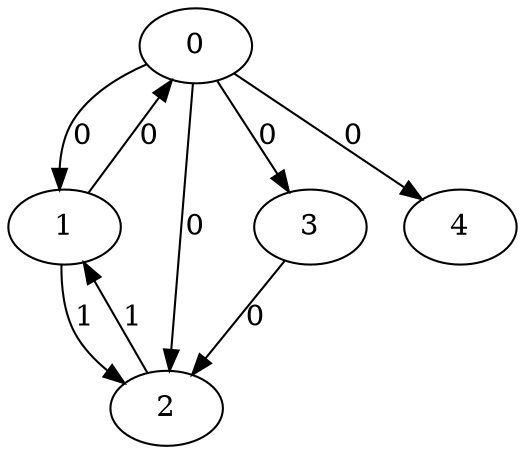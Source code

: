 // Source:511 Canonical: -1 0 0 0 0 0 -1 1 -1 -1 -1 1 -1 -1 -1 -1 -1 0 -1 -1 -1 -1 -1 -1 -1
digraph HRA_from_511_graph_000 {
  0 -> 1 [label="0"];
  0 -> 2 [label="0"];
  0 -> 3 [label="0"];
  1 -> 0 [label="0"];
  1 -> 2 [label="1"];
  2 -> 1 [label="1"];
  3 -> 2 [label="0"];
  0 -> 4 [label="0"];
}

// Source:511 Canonical: -1 0 0 0 0 0 -1 1 -1 -1 -1 1 -1 -1 -1 -1 -1 0 -1 -1 0 -1 -1 -1 -1
digraph HRA_from_511_graph_001 {
  0 -> 1 [label="0"];
  0 -> 2 [label="0"];
  0 -> 3 [label="0"];
  1 -> 0 [label="0"];
  1 -> 2 [label="1"];
  2 -> 1 [label="1"];
  3 -> 2 [label="0"];
  0 -> 4 [label="0"];
  4 -> 0 [label="0"];
}

// Source:511 Canonical: -1 0 0 0 -1 0 -1 1 -1 0 -1 1 -1 -1 -1 -1 -1 0 -1 -1 -1 -1 -1 -1 -1
digraph HRA_from_511_graph_002 {
  0 -> 1 [label="0"];
  0 -> 2 [label="0"];
  0 -> 3 [label="0"];
  1 -> 0 [label="0"];
  1 -> 2 [label="1"];
  2 -> 1 [label="1"];
  3 -> 2 [label="0"];
  1 -> 4 [label="0"];
}

// Source:511 Canonical: -1 0 0 0 0 0 -1 1 -1 0 -1 1 -1 -1 -1 -1 -1 0 -1 -1 -1 -1 -1 -1 -1
digraph HRA_from_511_graph_003 {
  0 -> 1 [label="0"];
  0 -> 2 [label="0"];
  0 -> 3 [label="0"];
  1 -> 0 [label="0"];
  1 -> 2 [label="1"];
  2 -> 1 [label="1"];
  3 -> 2 [label="0"];
  0 -> 4 [label="0"];
  1 -> 4 [label="0"];
}

// Source:511 Canonical: -1 0 0 0 -1 0 -1 1 -1 0 -1 1 -1 -1 -1 -1 -1 0 -1 -1 0 -1 -1 -1 -1
digraph HRA_from_511_graph_004 {
  0 -> 1 [label="0"];
  0 -> 2 [label="0"];
  0 -> 3 [label="0"];
  1 -> 0 [label="0"];
  1 -> 2 [label="1"];
  2 -> 1 [label="1"];
  3 -> 2 [label="0"];
  4 -> 0 [label="0"];
  1 -> 4 [label="0"];
}

// Source:511 Canonical: -1 0 0 0 0 0 -1 1 -1 0 -1 1 -1 -1 -1 -1 -1 0 -1 -1 0 -1 -1 -1 -1
digraph HRA_from_511_graph_005 {
  0 -> 1 [label="0"];
  0 -> 2 [label="0"];
  0 -> 3 [label="0"];
  1 -> 0 [label="0"];
  1 -> 2 [label="1"];
  2 -> 1 [label="1"];
  3 -> 2 [label="0"];
  0 -> 4 [label="0"];
  4 -> 0 [label="0"];
  1 -> 4 [label="0"];
}

// Source:511 Canonical: -1 0 0 0 0 0 -1 1 -1 -1 -1 1 -1 -1 -1 -1 -1 0 -1 -1 -1 0 -1 -1 -1
digraph HRA_from_511_graph_006 {
  0 -> 1 [label="0"];
  0 -> 2 [label="0"];
  0 -> 3 [label="0"];
  1 -> 0 [label="0"];
  1 -> 2 [label="1"];
  2 -> 1 [label="1"];
  3 -> 2 [label="0"];
  0 -> 4 [label="0"];
  4 -> 1 [label="0"];
}

// Source:511 Canonical: -1 0 0 0 0 0 -1 1 -1 -1 -1 1 -1 -1 -1 -1 -1 0 -1 -1 0 0 -1 -1 -1
digraph HRA_from_511_graph_007 {
  0 -> 1 [label="0"];
  0 -> 2 [label="0"];
  0 -> 3 [label="0"];
  1 -> 0 [label="0"];
  1 -> 2 [label="1"];
  2 -> 1 [label="1"];
  3 -> 2 [label="0"];
  0 -> 4 [label="0"];
  4 -> 0 [label="0"];
  4 -> 1 [label="0"];
}

// Source:511 Canonical: -1 0 0 0 -1 0 -1 1 -1 0 -1 1 -1 -1 -1 -1 -1 0 -1 -1 -1 0 -1 -1 -1
digraph HRA_from_511_graph_008 {
  0 -> 1 [label="0"];
  0 -> 2 [label="0"];
  0 -> 3 [label="0"];
  1 -> 0 [label="0"];
  1 -> 2 [label="1"];
  2 -> 1 [label="1"];
  3 -> 2 [label="0"];
  1 -> 4 [label="0"];
  4 -> 1 [label="0"];
}

// Source:511 Canonical: -1 0 0 0 0 0 -1 1 -1 0 -1 1 -1 -1 -1 -1 -1 0 -1 -1 -1 0 -1 -1 -1
digraph HRA_from_511_graph_009 {
  0 -> 1 [label="0"];
  0 -> 2 [label="0"];
  0 -> 3 [label="0"];
  1 -> 0 [label="0"];
  1 -> 2 [label="1"];
  2 -> 1 [label="1"];
  3 -> 2 [label="0"];
  0 -> 4 [label="0"];
  1 -> 4 [label="0"];
  4 -> 1 [label="0"];
}

// Source:511 Canonical: -1 0 0 0 -1 0 -1 1 -1 0 -1 1 -1 -1 -1 -1 -1 0 -1 -1 0 0 -1 -1 -1
digraph HRA_from_511_graph_010 {
  0 -> 1 [label="0"];
  0 -> 2 [label="0"];
  0 -> 3 [label="0"];
  1 -> 0 [label="0"];
  1 -> 2 [label="1"];
  2 -> 1 [label="1"];
  3 -> 2 [label="0"];
  4 -> 0 [label="0"];
  1 -> 4 [label="0"];
  4 -> 1 [label="0"];
}

// Source:511 Canonical: -1 0 0 0 0 0 -1 1 -1 0 -1 1 -1 -1 -1 -1 -1 0 -1 -1 0 0 -1 -1 -1
digraph HRA_from_511_graph_011 {
  0 -> 1 [label="0"];
  0 -> 2 [label="0"];
  0 -> 3 [label="0"];
  1 -> 0 [label="0"];
  1 -> 2 [label="1"];
  2 -> 1 [label="1"];
  3 -> 2 [label="0"];
  0 -> 4 [label="0"];
  4 -> 0 [label="0"];
  1 -> 4 [label="0"];
  4 -> 1 [label="0"];
}

// Source:511 Canonical: -1 0 0 0 -1 0 -1 1 -1 -1 -1 1 -1 -1 0 -1 -1 0 -1 -1 -1 -1 -1 -1 -1
digraph HRA_from_511_graph_012 {
  0 -> 1 [label="0"];
  0 -> 2 [label="0"];
  0 -> 3 [label="0"];
  1 -> 0 [label="0"];
  1 -> 2 [label="1"];
  2 -> 1 [label="1"];
  3 -> 2 [label="0"];
  2 -> 4 [label="0"];
}

// Source:511 Canonical: -1 0 0 0 0 0 -1 1 -1 -1 -1 1 -1 -1 0 -1 -1 0 -1 -1 -1 -1 -1 -1 -1
digraph HRA_from_511_graph_013 {
  0 -> 1 [label="0"];
  0 -> 2 [label="0"];
  0 -> 3 [label="0"];
  1 -> 0 [label="0"];
  1 -> 2 [label="1"];
  2 -> 1 [label="1"];
  3 -> 2 [label="0"];
  0 -> 4 [label="0"];
  2 -> 4 [label="0"];
}

// Source:511 Canonical: -1 0 0 0 -1 0 -1 1 -1 -1 -1 1 -1 -1 0 -1 -1 0 -1 -1 0 -1 -1 -1 -1
digraph HRA_from_511_graph_014 {
  0 -> 1 [label="0"];
  0 -> 2 [label="0"];
  0 -> 3 [label="0"];
  1 -> 0 [label="0"];
  1 -> 2 [label="1"];
  2 -> 1 [label="1"];
  3 -> 2 [label="0"];
  4 -> 0 [label="0"];
  2 -> 4 [label="0"];
}

// Source:511 Canonical: -1 0 0 0 0 0 -1 1 -1 -1 -1 1 -1 -1 0 -1 -1 0 -1 -1 0 -1 -1 -1 -1
digraph HRA_from_511_graph_015 {
  0 -> 1 [label="0"];
  0 -> 2 [label="0"];
  0 -> 3 [label="0"];
  1 -> 0 [label="0"];
  1 -> 2 [label="1"];
  2 -> 1 [label="1"];
  3 -> 2 [label="0"];
  0 -> 4 [label="0"];
  4 -> 0 [label="0"];
  2 -> 4 [label="0"];
}

// Source:511 Canonical: -1 0 0 0 -1 0 -1 1 -1 0 -1 1 -1 -1 0 -1 -1 0 -1 -1 -1 -1 -1 -1 -1
digraph HRA_from_511_graph_016 {
  0 -> 1 [label="0"];
  0 -> 2 [label="0"];
  0 -> 3 [label="0"];
  1 -> 0 [label="0"];
  1 -> 2 [label="1"];
  2 -> 1 [label="1"];
  3 -> 2 [label="0"];
  1 -> 4 [label="0"];
  2 -> 4 [label="0"];
}

// Source:511 Canonical: -1 0 0 0 0 0 -1 1 -1 0 -1 1 -1 -1 0 -1 -1 0 -1 -1 -1 -1 -1 -1 -1
digraph HRA_from_511_graph_017 {
  0 -> 1 [label="0"];
  0 -> 2 [label="0"];
  0 -> 3 [label="0"];
  1 -> 0 [label="0"];
  1 -> 2 [label="1"];
  2 -> 1 [label="1"];
  3 -> 2 [label="0"];
  0 -> 4 [label="0"];
  1 -> 4 [label="0"];
  2 -> 4 [label="0"];
}

// Source:511 Canonical: -1 0 0 0 -1 0 -1 1 -1 0 -1 1 -1 -1 0 -1 -1 0 -1 -1 0 -1 -1 -1 -1
digraph HRA_from_511_graph_018 {
  0 -> 1 [label="0"];
  0 -> 2 [label="0"];
  0 -> 3 [label="0"];
  1 -> 0 [label="0"];
  1 -> 2 [label="1"];
  2 -> 1 [label="1"];
  3 -> 2 [label="0"];
  4 -> 0 [label="0"];
  1 -> 4 [label="0"];
  2 -> 4 [label="0"];
}

// Source:511 Canonical: -1 0 0 0 0 0 -1 1 -1 0 -1 1 -1 -1 0 -1 -1 0 -1 -1 0 -1 -1 -1 -1
digraph HRA_from_511_graph_019 {
  0 -> 1 [label="0"];
  0 -> 2 [label="0"];
  0 -> 3 [label="0"];
  1 -> 0 [label="0"];
  1 -> 2 [label="1"];
  2 -> 1 [label="1"];
  3 -> 2 [label="0"];
  0 -> 4 [label="0"];
  4 -> 0 [label="0"];
  1 -> 4 [label="0"];
  2 -> 4 [label="0"];
}

// Source:511 Canonical: -1 0 0 0 -1 0 -1 1 -1 -1 -1 1 -1 -1 0 -1 -1 0 -1 -1 -1 0 -1 -1 -1
digraph HRA_from_511_graph_020 {
  0 -> 1 [label="0"];
  0 -> 2 [label="0"];
  0 -> 3 [label="0"];
  1 -> 0 [label="0"];
  1 -> 2 [label="1"];
  2 -> 1 [label="1"];
  3 -> 2 [label="0"];
  4 -> 1 [label="0"];
  2 -> 4 [label="0"];
}

// Source:511 Canonical: -1 0 0 0 0 0 -1 1 -1 -1 -1 1 -1 -1 0 -1 -1 0 -1 -1 -1 0 -1 -1 -1
digraph HRA_from_511_graph_021 {
  0 -> 1 [label="0"];
  0 -> 2 [label="0"];
  0 -> 3 [label="0"];
  1 -> 0 [label="0"];
  1 -> 2 [label="1"];
  2 -> 1 [label="1"];
  3 -> 2 [label="0"];
  0 -> 4 [label="0"];
  4 -> 1 [label="0"];
  2 -> 4 [label="0"];
}

// Source:511 Canonical: -1 0 0 0 -1 0 -1 1 -1 -1 -1 1 -1 -1 0 -1 -1 0 -1 -1 0 0 -1 -1 -1
digraph HRA_from_511_graph_022 {
  0 -> 1 [label="0"];
  0 -> 2 [label="0"];
  0 -> 3 [label="0"];
  1 -> 0 [label="0"];
  1 -> 2 [label="1"];
  2 -> 1 [label="1"];
  3 -> 2 [label="0"];
  4 -> 0 [label="0"];
  4 -> 1 [label="0"];
  2 -> 4 [label="0"];
}

// Source:511 Canonical: -1 0 0 0 0 0 -1 1 -1 -1 -1 1 -1 -1 0 -1 -1 0 -1 -1 0 0 -1 -1 -1
digraph HRA_from_511_graph_023 {
  0 -> 1 [label="0"];
  0 -> 2 [label="0"];
  0 -> 3 [label="0"];
  1 -> 0 [label="0"];
  1 -> 2 [label="1"];
  2 -> 1 [label="1"];
  3 -> 2 [label="0"];
  0 -> 4 [label="0"];
  4 -> 0 [label="0"];
  4 -> 1 [label="0"];
  2 -> 4 [label="0"];
}

// Source:511 Canonical: -1 0 0 0 -1 0 -1 1 -1 0 -1 1 -1 -1 0 -1 -1 0 -1 -1 -1 0 -1 -1 -1
digraph HRA_from_511_graph_024 {
  0 -> 1 [label="0"];
  0 -> 2 [label="0"];
  0 -> 3 [label="0"];
  1 -> 0 [label="0"];
  1 -> 2 [label="1"];
  2 -> 1 [label="1"];
  3 -> 2 [label="0"];
  1 -> 4 [label="0"];
  4 -> 1 [label="0"];
  2 -> 4 [label="0"];
}

// Source:511 Canonical: -1 0 0 0 0 0 -1 1 -1 0 -1 1 -1 -1 0 -1 -1 0 -1 -1 -1 0 -1 -1 -1
digraph HRA_from_511_graph_025 {
  0 -> 1 [label="0"];
  0 -> 2 [label="0"];
  0 -> 3 [label="0"];
  1 -> 0 [label="0"];
  1 -> 2 [label="1"];
  2 -> 1 [label="1"];
  3 -> 2 [label="0"];
  0 -> 4 [label="0"];
  1 -> 4 [label="0"];
  4 -> 1 [label="0"];
  2 -> 4 [label="0"];
}

// Source:511 Canonical: -1 0 0 0 -1 0 -1 1 -1 0 -1 1 -1 -1 0 -1 -1 0 -1 -1 0 0 -1 -1 -1
digraph HRA_from_511_graph_026 {
  0 -> 1 [label="0"];
  0 -> 2 [label="0"];
  0 -> 3 [label="0"];
  1 -> 0 [label="0"];
  1 -> 2 [label="1"];
  2 -> 1 [label="1"];
  3 -> 2 [label="0"];
  4 -> 0 [label="0"];
  1 -> 4 [label="0"];
  4 -> 1 [label="0"];
  2 -> 4 [label="0"];
}

// Source:511 Canonical: -1 0 0 0 0 0 -1 1 -1 0 -1 1 -1 -1 0 -1 -1 0 -1 -1 0 0 -1 -1 -1
digraph HRA_from_511_graph_027 {
  0 -> 1 [label="0"];
  0 -> 2 [label="0"];
  0 -> 3 [label="0"];
  1 -> 0 [label="0"];
  1 -> 2 [label="1"];
  2 -> 1 [label="1"];
  3 -> 2 [label="0"];
  0 -> 4 [label="0"];
  4 -> 0 [label="0"];
  1 -> 4 [label="0"];
  4 -> 1 [label="0"];
  2 -> 4 [label="0"];
}

// Source:511 Canonical: -1 0 0 0 0 0 -1 1 -1 -1 -1 1 -1 -1 -1 -1 -1 0 -1 -1 -1 -1 0 -1 -1
digraph HRA_from_511_graph_028 {
  0 -> 1 [label="0"];
  0 -> 2 [label="0"];
  0 -> 3 [label="0"];
  1 -> 0 [label="0"];
  1 -> 2 [label="1"];
  2 -> 1 [label="1"];
  3 -> 2 [label="0"];
  0 -> 4 [label="0"];
  4 -> 2 [label="0"];
}

// Source:511 Canonical: -1 0 0 0 0 0 -1 1 -1 -1 -1 1 -1 -1 -1 -1 -1 0 -1 -1 0 -1 0 -1 -1
digraph HRA_from_511_graph_029 {
  0 -> 1 [label="0"];
  0 -> 2 [label="0"];
  0 -> 3 [label="0"];
  1 -> 0 [label="0"];
  1 -> 2 [label="1"];
  2 -> 1 [label="1"];
  3 -> 2 [label="0"];
  0 -> 4 [label="0"];
  4 -> 0 [label="0"];
  4 -> 2 [label="0"];
}

// Source:511 Canonical: -1 0 0 0 -1 0 -1 1 -1 0 -1 1 -1 -1 -1 -1 -1 0 -1 -1 -1 -1 0 -1 -1
digraph HRA_from_511_graph_030 {
  0 -> 1 [label="0"];
  0 -> 2 [label="0"];
  0 -> 3 [label="0"];
  1 -> 0 [label="0"];
  1 -> 2 [label="1"];
  2 -> 1 [label="1"];
  3 -> 2 [label="0"];
  1 -> 4 [label="0"];
  4 -> 2 [label="0"];
}

// Source:511 Canonical: -1 0 0 0 0 0 -1 1 -1 0 -1 1 -1 -1 -1 -1 -1 0 -1 -1 -1 -1 0 -1 -1
digraph HRA_from_511_graph_031 {
  0 -> 1 [label="0"];
  0 -> 2 [label="0"];
  0 -> 3 [label="0"];
  1 -> 0 [label="0"];
  1 -> 2 [label="1"];
  2 -> 1 [label="1"];
  3 -> 2 [label="0"];
  0 -> 4 [label="0"];
  1 -> 4 [label="0"];
  4 -> 2 [label="0"];
}

// Source:511 Canonical: -1 0 0 0 -1 0 -1 1 -1 0 -1 1 -1 -1 -1 -1 -1 0 -1 -1 0 -1 0 -1 -1
digraph HRA_from_511_graph_032 {
  0 -> 1 [label="0"];
  0 -> 2 [label="0"];
  0 -> 3 [label="0"];
  1 -> 0 [label="0"];
  1 -> 2 [label="1"];
  2 -> 1 [label="1"];
  3 -> 2 [label="0"];
  4 -> 0 [label="0"];
  1 -> 4 [label="0"];
  4 -> 2 [label="0"];
}

// Source:511 Canonical: -1 0 0 0 0 0 -1 1 -1 0 -1 1 -1 -1 -1 -1 -1 0 -1 -1 0 -1 0 -1 -1
digraph HRA_from_511_graph_033 {
  0 -> 1 [label="0"];
  0 -> 2 [label="0"];
  0 -> 3 [label="0"];
  1 -> 0 [label="0"];
  1 -> 2 [label="1"];
  2 -> 1 [label="1"];
  3 -> 2 [label="0"];
  0 -> 4 [label="0"];
  4 -> 0 [label="0"];
  1 -> 4 [label="0"];
  4 -> 2 [label="0"];
}

// Source:511 Canonical: -1 0 0 0 0 0 -1 1 -1 -1 -1 1 -1 -1 -1 -1 -1 0 -1 -1 -1 0 0 -1 -1
digraph HRA_from_511_graph_034 {
  0 -> 1 [label="0"];
  0 -> 2 [label="0"];
  0 -> 3 [label="0"];
  1 -> 0 [label="0"];
  1 -> 2 [label="1"];
  2 -> 1 [label="1"];
  3 -> 2 [label="0"];
  0 -> 4 [label="0"];
  4 -> 1 [label="0"];
  4 -> 2 [label="0"];
}

// Source:511 Canonical: -1 0 0 0 0 0 -1 1 -1 -1 -1 1 -1 -1 -1 -1 -1 0 -1 -1 0 0 0 -1 -1
digraph HRA_from_511_graph_035 {
  0 -> 1 [label="0"];
  0 -> 2 [label="0"];
  0 -> 3 [label="0"];
  1 -> 0 [label="0"];
  1 -> 2 [label="1"];
  2 -> 1 [label="1"];
  3 -> 2 [label="0"];
  0 -> 4 [label="0"];
  4 -> 0 [label="0"];
  4 -> 1 [label="0"];
  4 -> 2 [label="0"];
}

// Source:511 Canonical: -1 0 0 0 -1 0 -1 1 -1 0 -1 1 -1 -1 -1 -1 -1 0 -1 -1 -1 0 0 -1 -1
digraph HRA_from_511_graph_036 {
  0 -> 1 [label="0"];
  0 -> 2 [label="0"];
  0 -> 3 [label="0"];
  1 -> 0 [label="0"];
  1 -> 2 [label="1"];
  2 -> 1 [label="1"];
  3 -> 2 [label="0"];
  1 -> 4 [label="0"];
  4 -> 1 [label="0"];
  4 -> 2 [label="0"];
}

// Source:511 Canonical: -1 0 0 0 0 0 -1 1 -1 0 -1 1 -1 -1 -1 -1 -1 0 -1 -1 -1 0 0 -1 -1
digraph HRA_from_511_graph_037 {
  0 -> 1 [label="0"];
  0 -> 2 [label="0"];
  0 -> 3 [label="0"];
  1 -> 0 [label="0"];
  1 -> 2 [label="1"];
  2 -> 1 [label="1"];
  3 -> 2 [label="0"];
  0 -> 4 [label="0"];
  1 -> 4 [label="0"];
  4 -> 1 [label="0"];
  4 -> 2 [label="0"];
}

// Source:511 Canonical: -1 0 0 0 -1 0 -1 1 -1 0 -1 1 -1 -1 -1 -1 -1 0 -1 -1 0 0 0 -1 -1
digraph HRA_from_511_graph_038 {
  0 -> 1 [label="0"];
  0 -> 2 [label="0"];
  0 -> 3 [label="0"];
  1 -> 0 [label="0"];
  1 -> 2 [label="1"];
  2 -> 1 [label="1"];
  3 -> 2 [label="0"];
  4 -> 0 [label="0"];
  1 -> 4 [label="0"];
  4 -> 1 [label="0"];
  4 -> 2 [label="0"];
}

// Source:511 Canonical: -1 0 0 0 0 0 -1 1 -1 0 -1 1 -1 -1 -1 -1 -1 0 -1 -1 0 0 0 -1 -1
digraph HRA_from_511_graph_039 {
  0 -> 1 [label="0"];
  0 -> 2 [label="0"];
  0 -> 3 [label="0"];
  1 -> 0 [label="0"];
  1 -> 2 [label="1"];
  2 -> 1 [label="1"];
  3 -> 2 [label="0"];
  0 -> 4 [label="0"];
  4 -> 0 [label="0"];
  1 -> 4 [label="0"];
  4 -> 1 [label="0"];
  4 -> 2 [label="0"];
}

// Source:511 Canonical: -1 0 0 0 -1 0 -1 1 -1 -1 -1 1 -1 -1 0 -1 -1 0 -1 -1 -1 -1 0 -1 -1
digraph HRA_from_511_graph_040 {
  0 -> 1 [label="0"];
  0 -> 2 [label="0"];
  0 -> 3 [label="0"];
  1 -> 0 [label="0"];
  1 -> 2 [label="1"];
  2 -> 1 [label="1"];
  3 -> 2 [label="0"];
  2 -> 4 [label="0"];
  4 -> 2 [label="0"];
}

// Source:511 Canonical: -1 0 0 0 0 0 -1 1 -1 -1 -1 1 -1 -1 0 -1 -1 0 -1 -1 -1 -1 0 -1 -1
digraph HRA_from_511_graph_041 {
  0 -> 1 [label="0"];
  0 -> 2 [label="0"];
  0 -> 3 [label="0"];
  1 -> 0 [label="0"];
  1 -> 2 [label="1"];
  2 -> 1 [label="1"];
  3 -> 2 [label="0"];
  0 -> 4 [label="0"];
  2 -> 4 [label="0"];
  4 -> 2 [label="0"];
}

// Source:511 Canonical: -1 0 0 0 -1 0 -1 1 -1 -1 -1 1 -1 -1 0 -1 -1 0 -1 -1 0 -1 0 -1 -1
digraph HRA_from_511_graph_042 {
  0 -> 1 [label="0"];
  0 -> 2 [label="0"];
  0 -> 3 [label="0"];
  1 -> 0 [label="0"];
  1 -> 2 [label="1"];
  2 -> 1 [label="1"];
  3 -> 2 [label="0"];
  4 -> 0 [label="0"];
  2 -> 4 [label="0"];
  4 -> 2 [label="0"];
}

// Source:511 Canonical: -1 0 0 0 0 0 -1 1 -1 -1 -1 1 -1 -1 0 -1 -1 0 -1 -1 0 -1 0 -1 -1
digraph HRA_from_511_graph_043 {
  0 -> 1 [label="0"];
  0 -> 2 [label="0"];
  0 -> 3 [label="0"];
  1 -> 0 [label="0"];
  1 -> 2 [label="1"];
  2 -> 1 [label="1"];
  3 -> 2 [label="0"];
  0 -> 4 [label="0"];
  4 -> 0 [label="0"];
  2 -> 4 [label="0"];
  4 -> 2 [label="0"];
}

// Source:511 Canonical: -1 0 0 0 -1 0 -1 1 -1 0 -1 1 -1 -1 0 -1 -1 0 -1 -1 -1 -1 0 -1 -1
digraph HRA_from_511_graph_044 {
  0 -> 1 [label="0"];
  0 -> 2 [label="0"];
  0 -> 3 [label="0"];
  1 -> 0 [label="0"];
  1 -> 2 [label="1"];
  2 -> 1 [label="1"];
  3 -> 2 [label="0"];
  1 -> 4 [label="0"];
  2 -> 4 [label="0"];
  4 -> 2 [label="0"];
}

// Source:511 Canonical: -1 0 0 0 0 0 -1 1 -1 0 -1 1 -1 -1 0 -1 -1 0 -1 -1 -1 -1 0 -1 -1
digraph HRA_from_511_graph_045 {
  0 -> 1 [label="0"];
  0 -> 2 [label="0"];
  0 -> 3 [label="0"];
  1 -> 0 [label="0"];
  1 -> 2 [label="1"];
  2 -> 1 [label="1"];
  3 -> 2 [label="0"];
  0 -> 4 [label="0"];
  1 -> 4 [label="0"];
  2 -> 4 [label="0"];
  4 -> 2 [label="0"];
}

// Source:511 Canonical: -1 0 0 0 -1 0 -1 1 -1 0 -1 1 -1 -1 0 -1 -1 0 -1 -1 0 -1 0 -1 -1
digraph HRA_from_511_graph_046 {
  0 -> 1 [label="0"];
  0 -> 2 [label="0"];
  0 -> 3 [label="0"];
  1 -> 0 [label="0"];
  1 -> 2 [label="1"];
  2 -> 1 [label="1"];
  3 -> 2 [label="0"];
  4 -> 0 [label="0"];
  1 -> 4 [label="0"];
  2 -> 4 [label="0"];
  4 -> 2 [label="0"];
}

// Source:511 Canonical: -1 0 0 0 0 0 -1 1 -1 0 -1 1 -1 -1 0 -1 -1 0 -1 -1 0 -1 0 -1 -1
digraph HRA_from_511_graph_047 {
  0 -> 1 [label="0"];
  0 -> 2 [label="0"];
  0 -> 3 [label="0"];
  1 -> 0 [label="0"];
  1 -> 2 [label="1"];
  2 -> 1 [label="1"];
  3 -> 2 [label="0"];
  0 -> 4 [label="0"];
  4 -> 0 [label="0"];
  1 -> 4 [label="0"];
  2 -> 4 [label="0"];
  4 -> 2 [label="0"];
}

// Source:511 Canonical: -1 0 0 0 -1 0 -1 1 -1 -1 -1 1 -1 -1 0 -1 -1 0 -1 -1 -1 0 0 -1 -1
digraph HRA_from_511_graph_048 {
  0 -> 1 [label="0"];
  0 -> 2 [label="0"];
  0 -> 3 [label="0"];
  1 -> 0 [label="0"];
  1 -> 2 [label="1"];
  2 -> 1 [label="1"];
  3 -> 2 [label="0"];
  4 -> 1 [label="0"];
  2 -> 4 [label="0"];
  4 -> 2 [label="0"];
}

// Source:511 Canonical: -1 0 0 0 0 0 -1 1 -1 -1 -1 1 -1 -1 0 -1 -1 0 -1 -1 -1 0 0 -1 -1
digraph HRA_from_511_graph_049 {
  0 -> 1 [label="0"];
  0 -> 2 [label="0"];
  0 -> 3 [label="0"];
  1 -> 0 [label="0"];
  1 -> 2 [label="1"];
  2 -> 1 [label="1"];
  3 -> 2 [label="0"];
  0 -> 4 [label="0"];
  4 -> 1 [label="0"];
  2 -> 4 [label="0"];
  4 -> 2 [label="0"];
}

// Source:511 Canonical: -1 0 0 0 -1 0 -1 1 -1 -1 -1 1 -1 -1 0 -1 -1 0 -1 -1 0 0 0 -1 -1
digraph HRA_from_511_graph_050 {
  0 -> 1 [label="0"];
  0 -> 2 [label="0"];
  0 -> 3 [label="0"];
  1 -> 0 [label="0"];
  1 -> 2 [label="1"];
  2 -> 1 [label="1"];
  3 -> 2 [label="0"];
  4 -> 0 [label="0"];
  4 -> 1 [label="0"];
  2 -> 4 [label="0"];
  4 -> 2 [label="0"];
}

// Source:511 Canonical: -1 0 0 0 0 0 -1 1 -1 -1 -1 1 -1 -1 0 -1 -1 0 -1 -1 0 0 0 -1 -1
digraph HRA_from_511_graph_051 {
  0 -> 1 [label="0"];
  0 -> 2 [label="0"];
  0 -> 3 [label="0"];
  1 -> 0 [label="0"];
  1 -> 2 [label="1"];
  2 -> 1 [label="1"];
  3 -> 2 [label="0"];
  0 -> 4 [label="0"];
  4 -> 0 [label="0"];
  4 -> 1 [label="0"];
  2 -> 4 [label="0"];
  4 -> 2 [label="0"];
}

// Source:511 Canonical: -1 0 0 0 -1 0 -1 1 -1 0 -1 1 -1 -1 0 -1 -1 0 -1 -1 -1 0 0 -1 -1
digraph HRA_from_511_graph_052 {
  0 -> 1 [label="0"];
  0 -> 2 [label="0"];
  0 -> 3 [label="0"];
  1 -> 0 [label="0"];
  1 -> 2 [label="1"];
  2 -> 1 [label="1"];
  3 -> 2 [label="0"];
  1 -> 4 [label="0"];
  4 -> 1 [label="0"];
  2 -> 4 [label="0"];
  4 -> 2 [label="0"];
}

// Source:511 Canonical: -1 0 0 0 0 0 -1 1 -1 0 -1 1 -1 -1 0 -1 -1 0 -1 -1 -1 0 0 -1 -1
digraph HRA_from_511_graph_053 {
  0 -> 1 [label="0"];
  0 -> 2 [label="0"];
  0 -> 3 [label="0"];
  1 -> 0 [label="0"];
  1 -> 2 [label="1"];
  2 -> 1 [label="1"];
  3 -> 2 [label="0"];
  0 -> 4 [label="0"];
  1 -> 4 [label="0"];
  4 -> 1 [label="0"];
  2 -> 4 [label="0"];
  4 -> 2 [label="0"];
}

// Source:511 Canonical: -1 0 0 0 -1 0 -1 1 -1 0 -1 1 -1 -1 0 -1 -1 0 -1 -1 0 0 0 -1 -1
digraph HRA_from_511_graph_054 {
  0 -> 1 [label="0"];
  0 -> 2 [label="0"];
  0 -> 3 [label="0"];
  1 -> 0 [label="0"];
  1 -> 2 [label="1"];
  2 -> 1 [label="1"];
  3 -> 2 [label="0"];
  4 -> 0 [label="0"];
  1 -> 4 [label="0"];
  4 -> 1 [label="0"];
  2 -> 4 [label="0"];
  4 -> 2 [label="0"];
}

// Source:511 Canonical: -1 0 0 0 0 0 -1 1 -1 0 -1 1 -1 -1 0 -1 -1 0 -1 -1 0 0 0 -1 -1
digraph HRA_from_511_graph_055 {
  0 -> 1 [label="0"];
  0 -> 2 [label="0"];
  0 -> 3 [label="0"];
  1 -> 0 [label="0"];
  1 -> 2 [label="1"];
  2 -> 1 [label="1"];
  3 -> 2 [label="0"];
  0 -> 4 [label="0"];
  4 -> 0 [label="0"];
  1 -> 4 [label="0"];
  4 -> 1 [label="0"];
  2 -> 4 [label="0"];
  4 -> 2 [label="0"];
}

// Source:511 Canonical: -1 0 0 0 -1 0 -1 1 -1 -1 -1 1 -1 -1 -1 -1 -1 0 -1 0 -1 -1 -1 -1 -1
digraph HRA_from_511_graph_056 {
  0 -> 1 [label="0"];
  0 -> 2 [label="0"];
  0 -> 3 [label="0"];
  1 -> 0 [label="0"];
  1 -> 2 [label="1"];
  2 -> 1 [label="1"];
  3 -> 2 [label="0"];
  3 -> 4 [label="0"];
}

// Source:511 Canonical: -1 0 0 0 0 0 -1 1 -1 -1 -1 1 -1 -1 -1 -1 -1 0 -1 0 -1 -1 -1 -1 -1
digraph HRA_from_511_graph_057 {
  0 -> 1 [label="0"];
  0 -> 2 [label="0"];
  0 -> 3 [label="0"];
  1 -> 0 [label="0"];
  1 -> 2 [label="1"];
  2 -> 1 [label="1"];
  3 -> 2 [label="0"];
  0 -> 4 [label="0"];
  3 -> 4 [label="0"];
}

// Source:511 Canonical: -1 0 0 0 -1 0 -1 1 -1 -1 -1 1 -1 -1 -1 -1 -1 0 -1 0 0 -1 -1 -1 -1
digraph HRA_from_511_graph_058 {
  0 -> 1 [label="0"];
  0 -> 2 [label="0"];
  0 -> 3 [label="0"];
  1 -> 0 [label="0"];
  1 -> 2 [label="1"];
  2 -> 1 [label="1"];
  3 -> 2 [label="0"];
  4 -> 0 [label="0"];
  3 -> 4 [label="0"];
}

// Source:511 Canonical: -1 0 0 0 0 0 -1 1 -1 -1 -1 1 -1 -1 -1 -1 -1 0 -1 0 0 -1 -1 -1 -1
digraph HRA_from_511_graph_059 {
  0 -> 1 [label="0"];
  0 -> 2 [label="0"];
  0 -> 3 [label="0"];
  1 -> 0 [label="0"];
  1 -> 2 [label="1"];
  2 -> 1 [label="1"];
  3 -> 2 [label="0"];
  0 -> 4 [label="0"];
  4 -> 0 [label="0"];
  3 -> 4 [label="0"];
}

// Source:511 Canonical: -1 0 0 0 -1 0 -1 1 -1 0 -1 1 -1 -1 -1 -1 -1 0 -1 0 -1 -1 -1 -1 -1
digraph HRA_from_511_graph_060 {
  0 -> 1 [label="0"];
  0 -> 2 [label="0"];
  0 -> 3 [label="0"];
  1 -> 0 [label="0"];
  1 -> 2 [label="1"];
  2 -> 1 [label="1"];
  3 -> 2 [label="0"];
  1 -> 4 [label="0"];
  3 -> 4 [label="0"];
}

// Source:511 Canonical: -1 0 0 0 0 0 -1 1 -1 0 -1 1 -1 -1 -1 -1 -1 0 -1 0 -1 -1 -1 -1 -1
digraph HRA_from_511_graph_061 {
  0 -> 1 [label="0"];
  0 -> 2 [label="0"];
  0 -> 3 [label="0"];
  1 -> 0 [label="0"];
  1 -> 2 [label="1"];
  2 -> 1 [label="1"];
  3 -> 2 [label="0"];
  0 -> 4 [label="0"];
  1 -> 4 [label="0"];
  3 -> 4 [label="0"];
}

// Source:511 Canonical: -1 0 0 0 -1 0 -1 1 -1 0 -1 1 -1 -1 -1 -1 -1 0 -1 0 0 -1 -1 -1 -1
digraph HRA_from_511_graph_062 {
  0 -> 1 [label="0"];
  0 -> 2 [label="0"];
  0 -> 3 [label="0"];
  1 -> 0 [label="0"];
  1 -> 2 [label="1"];
  2 -> 1 [label="1"];
  3 -> 2 [label="0"];
  4 -> 0 [label="0"];
  1 -> 4 [label="0"];
  3 -> 4 [label="0"];
}

// Source:511 Canonical: -1 0 0 0 0 0 -1 1 -1 0 -1 1 -1 -1 -1 -1 -1 0 -1 0 0 -1 -1 -1 -1
digraph HRA_from_511_graph_063 {
  0 -> 1 [label="0"];
  0 -> 2 [label="0"];
  0 -> 3 [label="0"];
  1 -> 0 [label="0"];
  1 -> 2 [label="1"];
  2 -> 1 [label="1"];
  3 -> 2 [label="0"];
  0 -> 4 [label="0"];
  4 -> 0 [label="0"];
  1 -> 4 [label="0"];
  3 -> 4 [label="0"];
}

// Source:511 Canonical: -1 0 0 0 -1 0 -1 1 -1 -1 -1 1 -1 -1 -1 -1 -1 0 -1 0 -1 0 -1 -1 -1
digraph HRA_from_511_graph_064 {
  0 -> 1 [label="0"];
  0 -> 2 [label="0"];
  0 -> 3 [label="0"];
  1 -> 0 [label="0"];
  1 -> 2 [label="1"];
  2 -> 1 [label="1"];
  3 -> 2 [label="0"];
  4 -> 1 [label="0"];
  3 -> 4 [label="0"];
}

// Source:511 Canonical: -1 0 0 0 0 0 -1 1 -1 -1 -1 1 -1 -1 -1 -1 -1 0 -1 0 -1 0 -1 -1 -1
digraph HRA_from_511_graph_065 {
  0 -> 1 [label="0"];
  0 -> 2 [label="0"];
  0 -> 3 [label="0"];
  1 -> 0 [label="0"];
  1 -> 2 [label="1"];
  2 -> 1 [label="1"];
  3 -> 2 [label="0"];
  0 -> 4 [label="0"];
  4 -> 1 [label="0"];
  3 -> 4 [label="0"];
}

// Source:511 Canonical: -1 0 0 0 -1 0 -1 1 -1 -1 -1 1 -1 -1 -1 -1 -1 0 -1 0 0 0 -1 -1 -1
digraph HRA_from_511_graph_066 {
  0 -> 1 [label="0"];
  0 -> 2 [label="0"];
  0 -> 3 [label="0"];
  1 -> 0 [label="0"];
  1 -> 2 [label="1"];
  2 -> 1 [label="1"];
  3 -> 2 [label="0"];
  4 -> 0 [label="0"];
  4 -> 1 [label="0"];
  3 -> 4 [label="0"];
}

// Source:511 Canonical: -1 0 0 0 0 0 -1 1 -1 -1 -1 1 -1 -1 -1 -1 -1 0 -1 0 0 0 -1 -1 -1
digraph HRA_from_511_graph_067 {
  0 -> 1 [label="0"];
  0 -> 2 [label="0"];
  0 -> 3 [label="0"];
  1 -> 0 [label="0"];
  1 -> 2 [label="1"];
  2 -> 1 [label="1"];
  3 -> 2 [label="0"];
  0 -> 4 [label="0"];
  4 -> 0 [label="0"];
  4 -> 1 [label="0"];
  3 -> 4 [label="0"];
}

// Source:511 Canonical: -1 0 0 0 -1 0 -1 1 -1 0 -1 1 -1 -1 -1 -1 -1 0 -1 0 -1 0 -1 -1 -1
digraph HRA_from_511_graph_068 {
  0 -> 1 [label="0"];
  0 -> 2 [label="0"];
  0 -> 3 [label="0"];
  1 -> 0 [label="0"];
  1 -> 2 [label="1"];
  2 -> 1 [label="1"];
  3 -> 2 [label="0"];
  1 -> 4 [label="0"];
  4 -> 1 [label="0"];
  3 -> 4 [label="0"];
}

// Source:511 Canonical: -1 0 0 0 0 0 -1 1 -1 0 -1 1 -1 -1 -1 -1 -1 0 -1 0 -1 0 -1 -1 -1
digraph HRA_from_511_graph_069 {
  0 -> 1 [label="0"];
  0 -> 2 [label="0"];
  0 -> 3 [label="0"];
  1 -> 0 [label="0"];
  1 -> 2 [label="1"];
  2 -> 1 [label="1"];
  3 -> 2 [label="0"];
  0 -> 4 [label="0"];
  1 -> 4 [label="0"];
  4 -> 1 [label="0"];
  3 -> 4 [label="0"];
}

// Source:511 Canonical: -1 0 0 0 -1 0 -1 1 -1 0 -1 1 -1 -1 -1 -1 -1 0 -1 0 0 0 -1 -1 -1
digraph HRA_from_511_graph_070 {
  0 -> 1 [label="0"];
  0 -> 2 [label="0"];
  0 -> 3 [label="0"];
  1 -> 0 [label="0"];
  1 -> 2 [label="1"];
  2 -> 1 [label="1"];
  3 -> 2 [label="0"];
  4 -> 0 [label="0"];
  1 -> 4 [label="0"];
  4 -> 1 [label="0"];
  3 -> 4 [label="0"];
}

// Source:511 Canonical: -1 0 0 0 0 0 -1 1 -1 0 -1 1 -1 -1 -1 -1 -1 0 -1 0 0 0 -1 -1 -1
digraph HRA_from_511_graph_071 {
  0 -> 1 [label="0"];
  0 -> 2 [label="0"];
  0 -> 3 [label="0"];
  1 -> 0 [label="0"];
  1 -> 2 [label="1"];
  2 -> 1 [label="1"];
  3 -> 2 [label="0"];
  0 -> 4 [label="0"];
  4 -> 0 [label="0"];
  1 -> 4 [label="0"];
  4 -> 1 [label="0"];
  3 -> 4 [label="0"];
}

// Source:511 Canonical: -1 0 0 0 -1 0 -1 1 -1 -1 -1 1 -1 -1 0 -1 -1 0 -1 0 -1 -1 -1 -1 -1
digraph HRA_from_511_graph_072 {
  0 -> 1 [label="0"];
  0 -> 2 [label="0"];
  0 -> 3 [label="0"];
  1 -> 0 [label="0"];
  1 -> 2 [label="1"];
  2 -> 1 [label="1"];
  3 -> 2 [label="0"];
  2 -> 4 [label="0"];
  3 -> 4 [label="0"];
}

// Source:511 Canonical: -1 0 0 0 0 0 -1 1 -1 -1 -1 1 -1 -1 0 -1 -1 0 -1 0 -1 -1 -1 -1 -1
digraph HRA_from_511_graph_073 {
  0 -> 1 [label="0"];
  0 -> 2 [label="0"];
  0 -> 3 [label="0"];
  1 -> 0 [label="0"];
  1 -> 2 [label="1"];
  2 -> 1 [label="1"];
  3 -> 2 [label="0"];
  0 -> 4 [label="0"];
  2 -> 4 [label="0"];
  3 -> 4 [label="0"];
}

// Source:511 Canonical: -1 0 0 0 -1 0 -1 1 -1 -1 -1 1 -1 -1 0 -1 -1 0 -1 0 0 -1 -1 -1 -1
digraph HRA_from_511_graph_074 {
  0 -> 1 [label="0"];
  0 -> 2 [label="0"];
  0 -> 3 [label="0"];
  1 -> 0 [label="0"];
  1 -> 2 [label="1"];
  2 -> 1 [label="1"];
  3 -> 2 [label="0"];
  4 -> 0 [label="0"];
  2 -> 4 [label="0"];
  3 -> 4 [label="0"];
}

// Source:511 Canonical: -1 0 0 0 0 0 -1 1 -1 -1 -1 1 -1 -1 0 -1 -1 0 -1 0 0 -1 -1 -1 -1
digraph HRA_from_511_graph_075 {
  0 -> 1 [label="0"];
  0 -> 2 [label="0"];
  0 -> 3 [label="0"];
  1 -> 0 [label="0"];
  1 -> 2 [label="1"];
  2 -> 1 [label="1"];
  3 -> 2 [label="0"];
  0 -> 4 [label="0"];
  4 -> 0 [label="0"];
  2 -> 4 [label="0"];
  3 -> 4 [label="0"];
}

// Source:511 Canonical: -1 0 0 0 -1 0 -1 1 -1 0 -1 1 -1 -1 0 -1 -1 0 -1 0 -1 -1 -1 -1 -1
digraph HRA_from_511_graph_076 {
  0 -> 1 [label="0"];
  0 -> 2 [label="0"];
  0 -> 3 [label="0"];
  1 -> 0 [label="0"];
  1 -> 2 [label="1"];
  2 -> 1 [label="1"];
  3 -> 2 [label="0"];
  1 -> 4 [label="0"];
  2 -> 4 [label="0"];
  3 -> 4 [label="0"];
}

// Source:511 Canonical: -1 0 0 0 0 0 -1 1 -1 0 -1 1 -1 -1 0 -1 -1 0 -1 0 -1 -1 -1 -1 -1
digraph HRA_from_511_graph_077 {
  0 -> 1 [label="0"];
  0 -> 2 [label="0"];
  0 -> 3 [label="0"];
  1 -> 0 [label="0"];
  1 -> 2 [label="1"];
  2 -> 1 [label="1"];
  3 -> 2 [label="0"];
  0 -> 4 [label="0"];
  1 -> 4 [label="0"];
  2 -> 4 [label="0"];
  3 -> 4 [label="0"];
}

// Source:511 Canonical: -1 0 0 0 -1 0 -1 1 -1 0 -1 1 -1 -1 0 -1 -1 0 -1 0 0 -1 -1 -1 -1
digraph HRA_from_511_graph_078 {
  0 -> 1 [label="0"];
  0 -> 2 [label="0"];
  0 -> 3 [label="0"];
  1 -> 0 [label="0"];
  1 -> 2 [label="1"];
  2 -> 1 [label="1"];
  3 -> 2 [label="0"];
  4 -> 0 [label="0"];
  1 -> 4 [label="0"];
  2 -> 4 [label="0"];
  3 -> 4 [label="0"];
}

// Source:511 Canonical: -1 0 0 0 0 0 -1 1 -1 0 -1 1 -1 -1 0 -1 -1 0 -1 0 0 -1 -1 -1 -1
digraph HRA_from_511_graph_079 {
  0 -> 1 [label="0"];
  0 -> 2 [label="0"];
  0 -> 3 [label="0"];
  1 -> 0 [label="0"];
  1 -> 2 [label="1"];
  2 -> 1 [label="1"];
  3 -> 2 [label="0"];
  0 -> 4 [label="0"];
  4 -> 0 [label="0"];
  1 -> 4 [label="0"];
  2 -> 4 [label="0"];
  3 -> 4 [label="0"];
}

// Source:511 Canonical: -1 0 0 0 -1 0 -1 1 -1 -1 -1 1 -1 -1 0 -1 -1 0 -1 0 -1 0 -1 -1 -1
digraph HRA_from_511_graph_080 {
  0 -> 1 [label="0"];
  0 -> 2 [label="0"];
  0 -> 3 [label="0"];
  1 -> 0 [label="0"];
  1 -> 2 [label="1"];
  2 -> 1 [label="1"];
  3 -> 2 [label="0"];
  4 -> 1 [label="0"];
  2 -> 4 [label="0"];
  3 -> 4 [label="0"];
}

// Source:511 Canonical: -1 0 0 0 0 0 -1 1 -1 -1 -1 1 -1 -1 0 -1 -1 0 -1 0 -1 0 -1 -1 -1
digraph HRA_from_511_graph_081 {
  0 -> 1 [label="0"];
  0 -> 2 [label="0"];
  0 -> 3 [label="0"];
  1 -> 0 [label="0"];
  1 -> 2 [label="1"];
  2 -> 1 [label="1"];
  3 -> 2 [label="0"];
  0 -> 4 [label="0"];
  4 -> 1 [label="0"];
  2 -> 4 [label="0"];
  3 -> 4 [label="0"];
}

// Source:511 Canonical: -1 0 0 0 -1 0 -1 1 -1 -1 -1 1 -1 -1 0 -1 -1 0 -1 0 0 0 -1 -1 -1
digraph HRA_from_511_graph_082 {
  0 -> 1 [label="0"];
  0 -> 2 [label="0"];
  0 -> 3 [label="0"];
  1 -> 0 [label="0"];
  1 -> 2 [label="1"];
  2 -> 1 [label="1"];
  3 -> 2 [label="0"];
  4 -> 0 [label="0"];
  4 -> 1 [label="0"];
  2 -> 4 [label="0"];
  3 -> 4 [label="0"];
}

// Source:511 Canonical: -1 0 0 0 0 0 -1 1 -1 -1 -1 1 -1 -1 0 -1 -1 0 -1 0 0 0 -1 -1 -1
digraph HRA_from_511_graph_083 {
  0 -> 1 [label="0"];
  0 -> 2 [label="0"];
  0 -> 3 [label="0"];
  1 -> 0 [label="0"];
  1 -> 2 [label="1"];
  2 -> 1 [label="1"];
  3 -> 2 [label="0"];
  0 -> 4 [label="0"];
  4 -> 0 [label="0"];
  4 -> 1 [label="0"];
  2 -> 4 [label="0"];
  3 -> 4 [label="0"];
}

// Source:511 Canonical: -1 0 0 0 -1 0 -1 1 -1 0 -1 1 -1 -1 0 -1 -1 0 -1 0 -1 0 -1 -1 -1
digraph HRA_from_511_graph_084 {
  0 -> 1 [label="0"];
  0 -> 2 [label="0"];
  0 -> 3 [label="0"];
  1 -> 0 [label="0"];
  1 -> 2 [label="1"];
  2 -> 1 [label="1"];
  3 -> 2 [label="0"];
  1 -> 4 [label="0"];
  4 -> 1 [label="0"];
  2 -> 4 [label="0"];
  3 -> 4 [label="0"];
}

// Source:511 Canonical: -1 0 0 0 0 0 -1 1 -1 0 -1 1 -1 -1 0 -1 -1 0 -1 0 -1 0 -1 -1 -1
digraph HRA_from_511_graph_085 {
  0 -> 1 [label="0"];
  0 -> 2 [label="0"];
  0 -> 3 [label="0"];
  1 -> 0 [label="0"];
  1 -> 2 [label="1"];
  2 -> 1 [label="1"];
  3 -> 2 [label="0"];
  0 -> 4 [label="0"];
  1 -> 4 [label="0"];
  4 -> 1 [label="0"];
  2 -> 4 [label="0"];
  3 -> 4 [label="0"];
}

// Source:511 Canonical: -1 0 0 0 -1 0 -1 1 -1 0 -1 1 -1 -1 0 -1 -1 0 -1 0 0 0 -1 -1 -1
digraph HRA_from_511_graph_086 {
  0 -> 1 [label="0"];
  0 -> 2 [label="0"];
  0 -> 3 [label="0"];
  1 -> 0 [label="0"];
  1 -> 2 [label="1"];
  2 -> 1 [label="1"];
  3 -> 2 [label="0"];
  4 -> 0 [label="0"];
  1 -> 4 [label="0"];
  4 -> 1 [label="0"];
  2 -> 4 [label="0"];
  3 -> 4 [label="0"];
}

// Source:511 Canonical: -1 0 0 0 0 0 -1 1 -1 0 -1 1 -1 -1 0 -1 -1 0 -1 0 0 0 -1 -1 -1
digraph HRA_from_511_graph_087 {
  0 -> 1 [label="0"];
  0 -> 2 [label="0"];
  0 -> 3 [label="0"];
  1 -> 0 [label="0"];
  1 -> 2 [label="1"];
  2 -> 1 [label="1"];
  3 -> 2 [label="0"];
  0 -> 4 [label="0"];
  4 -> 0 [label="0"];
  1 -> 4 [label="0"];
  4 -> 1 [label="0"];
  2 -> 4 [label="0"];
  3 -> 4 [label="0"];
}

// Source:511 Canonical: -1 0 0 0 -1 0 -1 1 -1 -1 -1 1 -1 -1 -1 -1 -1 0 -1 0 -1 -1 0 -1 -1
digraph HRA_from_511_graph_088 {
  0 -> 1 [label="0"];
  0 -> 2 [label="0"];
  0 -> 3 [label="0"];
  1 -> 0 [label="0"];
  1 -> 2 [label="1"];
  2 -> 1 [label="1"];
  3 -> 2 [label="0"];
  4 -> 2 [label="0"];
  3 -> 4 [label="0"];
}

// Source:511 Canonical: -1 0 0 0 0 0 -1 1 -1 -1 -1 1 -1 -1 -1 -1 -1 0 -1 0 -1 -1 0 -1 -1
digraph HRA_from_511_graph_089 {
  0 -> 1 [label="0"];
  0 -> 2 [label="0"];
  0 -> 3 [label="0"];
  1 -> 0 [label="0"];
  1 -> 2 [label="1"];
  2 -> 1 [label="1"];
  3 -> 2 [label="0"];
  0 -> 4 [label="0"];
  4 -> 2 [label="0"];
  3 -> 4 [label="0"];
}

// Source:511 Canonical: -1 0 0 0 -1 0 -1 1 -1 -1 -1 1 -1 -1 -1 -1 -1 0 -1 0 0 -1 0 -1 -1
digraph HRA_from_511_graph_090 {
  0 -> 1 [label="0"];
  0 -> 2 [label="0"];
  0 -> 3 [label="0"];
  1 -> 0 [label="0"];
  1 -> 2 [label="1"];
  2 -> 1 [label="1"];
  3 -> 2 [label="0"];
  4 -> 0 [label="0"];
  4 -> 2 [label="0"];
  3 -> 4 [label="0"];
}

// Source:511 Canonical: -1 0 0 0 0 0 -1 1 -1 -1 -1 1 -1 -1 -1 -1 -1 0 -1 0 0 -1 0 -1 -1
digraph HRA_from_511_graph_091 {
  0 -> 1 [label="0"];
  0 -> 2 [label="0"];
  0 -> 3 [label="0"];
  1 -> 0 [label="0"];
  1 -> 2 [label="1"];
  2 -> 1 [label="1"];
  3 -> 2 [label="0"];
  0 -> 4 [label="0"];
  4 -> 0 [label="0"];
  4 -> 2 [label="0"];
  3 -> 4 [label="0"];
}

// Source:511 Canonical: -1 0 0 0 -1 0 -1 1 -1 0 -1 1 -1 -1 -1 -1 -1 0 -1 0 -1 -1 0 -1 -1
digraph HRA_from_511_graph_092 {
  0 -> 1 [label="0"];
  0 -> 2 [label="0"];
  0 -> 3 [label="0"];
  1 -> 0 [label="0"];
  1 -> 2 [label="1"];
  2 -> 1 [label="1"];
  3 -> 2 [label="0"];
  1 -> 4 [label="0"];
  4 -> 2 [label="0"];
  3 -> 4 [label="0"];
}

// Source:511 Canonical: -1 0 0 0 0 0 -1 1 -1 0 -1 1 -1 -1 -1 -1 -1 0 -1 0 -1 -1 0 -1 -1
digraph HRA_from_511_graph_093 {
  0 -> 1 [label="0"];
  0 -> 2 [label="0"];
  0 -> 3 [label="0"];
  1 -> 0 [label="0"];
  1 -> 2 [label="1"];
  2 -> 1 [label="1"];
  3 -> 2 [label="0"];
  0 -> 4 [label="0"];
  1 -> 4 [label="0"];
  4 -> 2 [label="0"];
  3 -> 4 [label="0"];
}

// Source:511 Canonical: -1 0 0 0 -1 0 -1 1 -1 0 -1 1 -1 -1 -1 -1 -1 0 -1 0 0 -1 0 -1 -1
digraph HRA_from_511_graph_094 {
  0 -> 1 [label="0"];
  0 -> 2 [label="0"];
  0 -> 3 [label="0"];
  1 -> 0 [label="0"];
  1 -> 2 [label="1"];
  2 -> 1 [label="1"];
  3 -> 2 [label="0"];
  4 -> 0 [label="0"];
  1 -> 4 [label="0"];
  4 -> 2 [label="0"];
  3 -> 4 [label="0"];
}

// Source:511 Canonical: -1 0 0 0 0 0 -1 1 -1 0 -1 1 -1 -1 -1 -1 -1 0 -1 0 0 -1 0 -1 -1
digraph HRA_from_511_graph_095 {
  0 -> 1 [label="0"];
  0 -> 2 [label="0"];
  0 -> 3 [label="0"];
  1 -> 0 [label="0"];
  1 -> 2 [label="1"];
  2 -> 1 [label="1"];
  3 -> 2 [label="0"];
  0 -> 4 [label="0"];
  4 -> 0 [label="0"];
  1 -> 4 [label="0"];
  4 -> 2 [label="0"];
  3 -> 4 [label="0"];
}

// Source:511 Canonical: -1 0 0 0 -1 0 -1 1 -1 -1 -1 1 -1 -1 -1 -1 -1 0 -1 0 -1 0 0 -1 -1
digraph HRA_from_511_graph_096 {
  0 -> 1 [label="0"];
  0 -> 2 [label="0"];
  0 -> 3 [label="0"];
  1 -> 0 [label="0"];
  1 -> 2 [label="1"];
  2 -> 1 [label="1"];
  3 -> 2 [label="0"];
  4 -> 1 [label="0"];
  4 -> 2 [label="0"];
  3 -> 4 [label="0"];
}

// Source:511 Canonical: -1 0 0 0 0 0 -1 1 -1 -1 -1 1 -1 -1 -1 -1 -1 0 -1 0 -1 0 0 -1 -1
digraph HRA_from_511_graph_097 {
  0 -> 1 [label="0"];
  0 -> 2 [label="0"];
  0 -> 3 [label="0"];
  1 -> 0 [label="0"];
  1 -> 2 [label="1"];
  2 -> 1 [label="1"];
  3 -> 2 [label="0"];
  0 -> 4 [label="0"];
  4 -> 1 [label="0"];
  4 -> 2 [label="0"];
  3 -> 4 [label="0"];
}

// Source:511 Canonical: -1 0 0 0 -1 0 -1 1 -1 -1 -1 1 -1 -1 -1 -1 -1 0 -1 0 0 0 0 -1 -1
digraph HRA_from_511_graph_098 {
  0 -> 1 [label="0"];
  0 -> 2 [label="0"];
  0 -> 3 [label="0"];
  1 -> 0 [label="0"];
  1 -> 2 [label="1"];
  2 -> 1 [label="1"];
  3 -> 2 [label="0"];
  4 -> 0 [label="0"];
  4 -> 1 [label="0"];
  4 -> 2 [label="0"];
  3 -> 4 [label="0"];
}

// Source:511 Canonical: -1 0 0 0 0 0 -1 1 -1 -1 -1 1 -1 -1 -1 -1 -1 0 -1 0 0 0 0 -1 -1
digraph HRA_from_511_graph_099 {
  0 -> 1 [label="0"];
  0 -> 2 [label="0"];
  0 -> 3 [label="0"];
  1 -> 0 [label="0"];
  1 -> 2 [label="1"];
  2 -> 1 [label="1"];
  3 -> 2 [label="0"];
  0 -> 4 [label="0"];
  4 -> 0 [label="0"];
  4 -> 1 [label="0"];
  4 -> 2 [label="0"];
  3 -> 4 [label="0"];
}

// Source:511 Canonical: -1 0 0 0 -1 0 -1 1 -1 0 -1 1 -1 -1 -1 -1 -1 0 -1 0 -1 0 0 -1 -1
digraph HRA_from_511_graph_100 {
  0 -> 1 [label="0"];
  0 -> 2 [label="0"];
  0 -> 3 [label="0"];
  1 -> 0 [label="0"];
  1 -> 2 [label="1"];
  2 -> 1 [label="1"];
  3 -> 2 [label="0"];
  1 -> 4 [label="0"];
  4 -> 1 [label="0"];
  4 -> 2 [label="0"];
  3 -> 4 [label="0"];
}

// Source:511 Canonical: -1 0 0 0 0 0 -1 1 -1 0 -1 1 -1 -1 -1 -1 -1 0 -1 0 -1 0 0 -1 -1
digraph HRA_from_511_graph_101 {
  0 -> 1 [label="0"];
  0 -> 2 [label="0"];
  0 -> 3 [label="0"];
  1 -> 0 [label="0"];
  1 -> 2 [label="1"];
  2 -> 1 [label="1"];
  3 -> 2 [label="0"];
  0 -> 4 [label="0"];
  1 -> 4 [label="0"];
  4 -> 1 [label="0"];
  4 -> 2 [label="0"];
  3 -> 4 [label="0"];
}

// Source:511 Canonical: -1 0 0 0 -1 0 -1 1 -1 0 -1 1 -1 -1 -1 -1 -1 0 -1 0 0 0 0 -1 -1
digraph HRA_from_511_graph_102 {
  0 -> 1 [label="0"];
  0 -> 2 [label="0"];
  0 -> 3 [label="0"];
  1 -> 0 [label="0"];
  1 -> 2 [label="1"];
  2 -> 1 [label="1"];
  3 -> 2 [label="0"];
  4 -> 0 [label="0"];
  1 -> 4 [label="0"];
  4 -> 1 [label="0"];
  4 -> 2 [label="0"];
  3 -> 4 [label="0"];
}

// Source:511 Canonical: -1 0 0 0 0 0 -1 1 -1 0 -1 1 -1 -1 -1 -1 -1 0 -1 0 0 0 0 -1 -1
digraph HRA_from_511_graph_103 {
  0 -> 1 [label="0"];
  0 -> 2 [label="0"];
  0 -> 3 [label="0"];
  1 -> 0 [label="0"];
  1 -> 2 [label="1"];
  2 -> 1 [label="1"];
  3 -> 2 [label="0"];
  0 -> 4 [label="0"];
  4 -> 0 [label="0"];
  1 -> 4 [label="0"];
  4 -> 1 [label="0"];
  4 -> 2 [label="0"];
  3 -> 4 [label="0"];
}

// Source:511 Canonical: -1 0 0 0 -1 0 -1 1 -1 -1 -1 1 -1 -1 0 -1 -1 0 -1 0 -1 -1 0 -1 -1
digraph HRA_from_511_graph_104 {
  0 -> 1 [label="0"];
  0 -> 2 [label="0"];
  0 -> 3 [label="0"];
  1 -> 0 [label="0"];
  1 -> 2 [label="1"];
  2 -> 1 [label="1"];
  3 -> 2 [label="0"];
  2 -> 4 [label="0"];
  4 -> 2 [label="0"];
  3 -> 4 [label="0"];
}

// Source:511 Canonical: -1 0 0 0 0 0 -1 1 -1 -1 -1 1 -1 -1 0 -1 -1 0 -1 0 -1 -1 0 -1 -1
digraph HRA_from_511_graph_105 {
  0 -> 1 [label="0"];
  0 -> 2 [label="0"];
  0 -> 3 [label="0"];
  1 -> 0 [label="0"];
  1 -> 2 [label="1"];
  2 -> 1 [label="1"];
  3 -> 2 [label="0"];
  0 -> 4 [label="0"];
  2 -> 4 [label="0"];
  4 -> 2 [label="0"];
  3 -> 4 [label="0"];
}

// Source:511 Canonical: -1 0 0 0 -1 0 -1 1 -1 -1 -1 1 -1 -1 0 -1 -1 0 -1 0 0 -1 0 -1 -1
digraph HRA_from_511_graph_106 {
  0 -> 1 [label="0"];
  0 -> 2 [label="0"];
  0 -> 3 [label="0"];
  1 -> 0 [label="0"];
  1 -> 2 [label="1"];
  2 -> 1 [label="1"];
  3 -> 2 [label="0"];
  4 -> 0 [label="0"];
  2 -> 4 [label="0"];
  4 -> 2 [label="0"];
  3 -> 4 [label="0"];
}

// Source:511 Canonical: -1 0 0 0 0 0 -1 1 -1 -1 -1 1 -1 -1 0 -1 -1 0 -1 0 0 -1 0 -1 -1
digraph HRA_from_511_graph_107 {
  0 -> 1 [label="0"];
  0 -> 2 [label="0"];
  0 -> 3 [label="0"];
  1 -> 0 [label="0"];
  1 -> 2 [label="1"];
  2 -> 1 [label="1"];
  3 -> 2 [label="0"];
  0 -> 4 [label="0"];
  4 -> 0 [label="0"];
  2 -> 4 [label="0"];
  4 -> 2 [label="0"];
  3 -> 4 [label="0"];
}

// Source:511 Canonical: -1 0 0 0 -1 0 -1 1 -1 0 -1 1 -1 -1 0 -1 -1 0 -1 0 -1 -1 0 -1 -1
digraph HRA_from_511_graph_108 {
  0 -> 1 [label="0"];
  0 -> 2 [label="0"];
  0 -> 3 [label="0"];
  1 -> 0 [label="0"];
  1 -> 2 [label="1"];
  2 -> 1 [label="1"];
  3 -> 2 [label="0"];
  1 -> 4 [label="0"];
  2 -> 4 [label="0"];
  4 -> 2 [label="0"];
  3 -> 4 [label="0"];
}

// Source:511 Canonical: -1 0 0 0 0 0 -1 1 -1 0 -1 1 -1 -1 0 -1 -1 0 -1 0 -1 -1 0 -1 -1
digraph HRA_from_511_graph_109 {
  0 -> 1 [label="0"];
  0 -> 2 [label="0"];
  0 -> 3 [label="0"];
  1 -> 0 [label="0"];
  1 -> 2 [label="1"];
  2 -> 1 [label="1"];
  3 -> 2 [label="0"];
  0 -> 4 [label="0"];
  1 -> 4 [label="0"];
  2 -> 4 [label="0"];
  4 -> 2 [label="0"];
  3 -> 4 [label="0"];
}

// Source:511 Canonical: -1 0 0 0 -1 0 -1 1 -1 0 -1 1 -1 -1 0 -1 -1 0 -1 0 0 -1 0 -1 -1
digraph HRA_from_511_graph_110 {
  0 -> 1 [label="0"];
  0 -> 2 [label="0"];
  0 -> 3 [label="0"];
  1 -> 0 [label="0"];
  1 -> 2 [label="1"];
  2 -> 1 [label="1"];
  3 -> 2 [label="0"];
  4 -> 0 [label="0"];
  1 -> 4 [label="0"];
  2 -> 4 [label="0"];
  4 -> 2 [label="0"];
  3 -> 4 [label="0"];
}

// Source:511 Canonical: -1 0 0 0 0 0 -1 1 -1 0 -1 1 -1 -1 0 -1 -1 0 -1 0 0 -1 0 -1 -1
digraph HRA_from_511_graph_111 {
  0 -> 1 [label="0"];
  0 -> 2 [label="0"];
  0 -> 3 [label="0"];
  1 -> 0 [label="0"];
  1 -> 2 [label="1"];
  2 -> 1 [label="1"];
  3 -> 2 [label="0"];
  0 -> 4 [label="0"];
  4 -> 0 [label="0"];
  1 -> 4 [label="0"];
  2 -> 4 [label="0"];
  4 -> 2 [label="0"];
  3 -> 4 [label="0"];
}

// Source:511 Canonical: -1 0 0 0 -1 0 -1 1 -1 -1 -1 1 -1 -1 0 -1 -1 0 -1 0 -1 0 0 -1 -1
digraph HRA_from_511_graph_112 {
  0 -> 1 [label="0"];
  0 -> 2 [label="0"];
  0 -> 3 [label="0"];
  1 -> 0 [label="0"];
  1 -> 2 [label="1"];
  2 -> 1 [label="1"];
  3 -> 2 [label="0"];
  4 -> 1 [label="0"];
  2 -> 4 [label="0"];
  4 -> 2 [label="0"];
  3 -> 4 [label="0"];
}

// Source:511 Canonical: -1 0 0 0 0 0 -1 1 -1 -1 -1 1 -1 -1 0 -1 -1 0 -1 0 -1 0 0 -1 -1
digraph HRA_from_511_graph_113 {
  0 -> 1 [label="0"];
  0 -> 2 [label="0"];
  0 -> 3 [label="0"];
  1 -> 0 [label="0"];
  1 -> 2 [label="1"];
  2 -> 1 [label="1"];
  3 -> 2 [label="0"];
  0 -> 4 [label="0"];
  4 -> 1 [label="0"];
  2 -> 4 [label="0"];
  4 -> 2 [label="0"];
  3 -> 4 [label="0"];
}

// Source:511 Canonical: -1 0 0 0 -1 0 -1 1 -1 -1 -1 1 -1 -1 0 -1 -1 0 -1 0 0 0 0 -1 -1
digraph HRA_from_511_graph_114 {
  0 -> 1 [label="0"];
  0 -> 2 [label="0"];
  0 -> 3 [label="0"];
  1 -> 0 [label="0"];
  1 -> 2 [label="1"];
  2 -> 1 [label="1"];
  3 -> 2 [label="0"];
  4 -> 0 [label="0"];
  4 -> 1 [label="0"];
  2 -> 4 [label="0"];
  4 -> 2 [label="0"];
  3 -> 4 [label="0"];
}

// Source:511 Canonical: -1 0 0 0 0 0 -1 1 -1 -1 -1 1 -1 -1 0 -1 -1 0 -1 0 0 0 0 -1 -1
digraph HRA_from_511_graph_115 {
  0 -> 1 [label="0"];
  0 -> 2 [label="0"];
  0 -> 3 [label="0"];
  1 -> 0 [label="0"];
  1 -> 2 [label="1"];
  2 -> 1 [label="1"];
  3 -> 2 [label="0"];
  0 -> 4 [label="0"];
  4 -> 0 [label="0"];
  4 -> 1 [label="0"];
  2 -> 4 [label="0"];
  4 -> 2 [label="0"];
  3 -> 4 [label="0"];
}

// Source:511 Canonical: -1 0 0 0 -1 0 -1 1 -1 0 -1 1 -1 -1 0 -1 -1 0 -1 0 -1 0 0 -1 -1
digraph HRA_from_511_graph_116 {
  0 -> 1 [label="0"];
  0 -> 2 [label="0"];
  0 -> 3 [label="0"];
  1 -> 0 [label="0"];
  1 -> 2 [label="1"];
  2 -> 1 [label="1"];
  3 -> 2 [label="0"];
  1 -> 4 [label="0"];
  4 -> 1 [label="0"];
  2 -> 4 [label="0"];
  4 -> 2 [label="0"];
  3 -> 4 [label="0"];
}

// Source:511 Canonical: -1 0 0 0 0 0 -1 1 -1 0 -1 1 -1 -1 0 -1 -1 0 -1 0 -1 0 0 -1 -1
digraph HRA_from_511_graph_117 {
  0 -> 1 [label="0"];
  0 -> 2 [label="0"];
  0 -> 3 [label="0"];
  1 -> 0 [label="0"];
  1 -> 2 [label="1"];
  2 -> 1 [label="1"];
  3 -> 2 [label="0"];
  0 -> 4 [label="0"];
  1 -> 4 [label="0"];
  4 -> 1 [label="0"];
  2 -> 4 [label="0"];
  4 -> 2 [label="0"];
  3 -> 4 [label="0"];
}

// Source:511 Canonical: -1 0 0 0 -1 0 -1 1 -1 0 -1 1 -1 -1 0 -1 -1 0 -1 0 0 0 0 -1 -1
digraph HRA_from_511_graph_118 {
  0 -> 1 [label="0"];
  0 -> 2 [label="0"];
  0 -> 3 [label="0"];
  1 -> 0 [label="0"];
  1 -> 2 [label="1"];
  2 -> 1 [label="1"];
  3 -> 2 [label="0"];
  4 -> 0 [label="0"];
  1 -> 4 [label="0"];
  4 -> 1 [label="0"];
  2 -> 4 [label="0"];
  4 -> 2 [label="0"];
  3 -> 4 [label="0"];
}

// Source:511 Canonical: -1 0 0 0 0 0 -1 1 -1 0 -1 1 -1 -1 0 -1 -1 0 -1 0 0 0 0 -1 -1
digraph HRA_from_511_graph_119 {
  0 -> 1 [label="0"];
  0 -> 2 [label="0"];
  0 -> 3 [label="0"];
  1 -> 0 [label="0"];
  1 -> 2 [label="1"];
  2 -> 1 [label="1"];
  3 -> 2 [label="0"];
  0 -> 4 [label="0"];
  4 -> 0 [label="0"];
  1 -> 4 [label="0"];
  4 -> 1 [label="0"];
  2 -> 4 [label="0"];
  4 -> 2 [label="0"];
  3 -> 4 [label="0"];
}

// Source:511 Canonical: -1 0 0 0 0 0 -1 1 -1 -1 -1 1 -1 -1 -1 -1 -1 0 -1 -1 -1 -1 -1 0 -1
digraph HRA_from_511_graph_120 {
  0 -> 1 [label="0"];
  0 -> 2 [label="0"];
  0 -> 3 [label="0"];
  1 -> 0 [label="0"];
  1 -> 2 [label="1"];
  2 -> 1 [label="1"];
  3 -> 2 [label="0"];
  0 -> 4 [label="0"];
  4 -> 3 [label="0"];
}

// Source:511 Canonical: -1 0 0 0 0 0 -1 1 -1 -1 -1 1 -1 -1 -1 -1 -1 0 -1 -1 0 -1 -1 0 -1
digraph HRA_from_511_graph_121 {
  0 -> 1 [label="0"];
  0 -> 2 [label="0"];
  0 -> 3 [label="0"];
  1 -> 0 [label="0"];
  1 -> 2 [label="1"];
  2 -> 1 [label="1"];
  3 -> 2 [label="0"];
  0 -> 4 [label="0"];
  4 -> 0 [label="0"];
  4 -> 3 [label="0"];
}

// Source:511 Canonical: -1 0 0 0 -1 0 -1 1 -1 0 -1 1 -1 -1 -1 -1 -1 0 -1 -1 -1 -1 -1 0 -1
digraph HRA_from_511_graph_122 {
  0 -> 1 [label="0"];
  0 -> 2 [label="0"];
  0 -> 3 [label="0"];
  1 -> 0 [label="0"];
  1 -> 2 [label="1"];
  2 -> 1 [label="1"];
  3 -> 2 [label="0"];
  1 -> 4 [label="0"];
  4 -> 3 [label="0"];
}

// Source:511 Canonical: -1 0 0 0 0 0 -1 1 -1 0 -1 1 -1 -1 -1 -1 -1 0 -1 -1 -1 -1 -1 0 -1
digraph HRA_from_511_graph_123 {
  0 -> 1 [label="0"];
  0 -> 2 [label="0"];
  0 -> 3 [label="0"];
  1 -> 0 [label="0"];
  1 -> 2 [label="1"];
  2 -> 1 [label="1"];
  3 -> 2 [label="0"];
  0 -> 4 [label="0"];
  1 -> 4 [label="0"];
  4 -> 3 [label="0"];
}

// Source:511 Canonical: -1 0 0 0 -1 0 -1 1 -1 0 -1 1 -1 -1 -1 -1 -1 0 -1 -1 0 -1 -1 0 -1
digraph HRA_from_511_graph_124 {
  0 -> 1 [label="0"];
  0 -> 2 [label="0"];
  0 -> 3 [label="0"];
  1 -> 0 [label="0"];
  1 -> 2 [label="1"];
  2 -> 1 [label="1"];
  3 -> 2 [label="0"];
  4 -> 0 [label="0"];
  1 -> 4 [label="0"];
  4 -> 3 [label="0"];
}

// Source:511 Canonical: -1 0 0 0 0 0 -1 1 -1 0 -1 1 -1 -1 -1 -1 -1 0 -1 -1 0 -1 -1 0 -1
digraph HRA_from_511_graph_125 {
  0 -> 1 [label="0"];
  0 -> 2 [label="0"];
  0 -> 3 [label="0"];
  1 -> 0 [label="0"];
  1 -> 2 [label="1"];
  2 -> 1 [label="1"];
  3 -> 2 [label="0"];
  0 -> 4 [label="0"];
  4 -> 0 [label="0"];
  1 -> 4 [label="0"];
  4 -> 3 [label="0"];
}

// Source:511 Canonical: -1 0 0 0 0 0 -1 1 -1 -1 -1 1 -1 -1 -1 -1 -1 0 -1 -1 -1 0 -1 0 -1
digraph HRA_from_511_graph_126 {
  0 -> 1 [label="0"];
  0 -> 2 [label="0"];
  0 -> 3 [label="0"];
  1 -> 0 [label="0"];
  1 -> 2 [label="1"];
  2 -> 1 [label="1"];
  3 -> 2 [label="0"];
  0 -> 4 [label="0"];
  4 -> 1 [label="0"];
  4 -> 3 [label="0"];
}

// Source:511 Canonical: -1 0 0 0 0 0 -1 1 -1 -1 -1 1 -1 -1 -1 -1 -1 0 -1 -1 0 0 -1 0 -1
digraph HRA_from_511_graph_127 {
  0 -> 1 [label="0"];
  0 -> 2 [label="0"];
  0 -> 3 [label="0"];
  1 -> 0 [label="0"];
  1 -> 2 [label="1"];
  2 -> 1 [label="1"];
  3 -> 2 [label="0"];
  0 -> 4 [label="0"];
  4 -> 0 [label="0"];
  4 -> 1 [label="0"];
  4 -> 3 [label="0"];
}

// Source:511 Canonical: -1 0 0 0 -1 0 -1 1 -1 0 -1 1 -1 -1 -1 -1 -1 0 -1 -1 -1 0 -1 0 -1
digraph HRA_from_511_graph_128 {
  0 -> 1 [label="0"];
  0 -> 2 [label="0"];
  0 -> 3 [label="0"];
  1 -> 0 [label="0"];
  1 -> 2 [label="1"];
  2 -> 1 [label="1"];
  3 -> 2 [label="0"];
  1 -> 4 [label="0"];
  4 -> 1 [label="0"];
  4 -> 3 [label="0"];
}

// Source:511 Canonical: -1 0 0 0 0 0 -1 1 -1 0 -1 1 -1 -1 -1 -1 -1 0 -1 -1 -1 0 -1 0 -1
digraph HRA_from_511_graph_129 {
  0 -> 1 [label="0"];
  0 -> 2 [label="0"];
  0 -> 3 [label="0"];
  1 -> 0 [label="0"];
  1 -> 2 [label="1"];
  2 -> 1 [label="1"];
  3 -> 2 [label="0"];
  0 -> 4 [label="0"];
  1 -> 4 [label="0"];
  4 -> 1 [label="0"];
  4 -> 3 [label="0"];
}

// Source:511 Canonical: -1 0 0 0 -1 0 -1 1 -1 0 -1 1 -1 -1 -1 -1 -1 0 -1 -1 0 0 -1 0 -1
digraph HRA_from_511_graph_130 {
  0 -> 1 [label="0"];
  0 -> 2 [label="0"];
  0 -> 3 [label="0"];
  1 -> 0 [label="0"];
  1 -> 2 [label="1"];
  2 -> 1 [label="1"];
  3 -> 2 [label="0"];
  4 -> 0 [label="0"];
  1 -> 4 [label="0"];
  4 -> 1 [label="0"];
  4 -> 3 [label="0"];
}

// Source:511 Canonical: -1 0 0 0 0 0 -1 1 -1 0 -1 1 -1 -1 -1 -1 -1 0 -1 -1 0 0 -1 0 -1
digraph HRA_from_511_graph_131 {
  0 -> 1 [label="0"];
  0 -> 2 [label="0"];
  0 -> 3 [label="0"];
  1 -> 0 [label="0"];
  1 -> 2 [label="1"];
  2 -> 1 [label="1"];
  3 -> 2 [label="0"];
  0 -> 4 [label="0"];
  4 -> 0 [label="0"];
  1 -> 4 [label="0"];
  4 -> 1 [label="0"];
  4 -> 3 [label="0"];
}

// Source:511 Canonical: -1 0 0 0 -1 0 -1 1 -1 -1 -1 1 -1 -1 0 -1 -1 0 -1 -1 -1 -1 -1 0 -1
digraph HRA_from_511_graph_132 {
  0 -> 1 [label="0"];
  0 -> 2 [label="0"];
  0 -> 3 [label="0"];
  1 -> 0 [label="0"];
  1 -> 2 [label="1"];
  2 -> 1 [label="1"];
  3 -> 2 [label="0"];
  2 -> 4 [label="0"];
  4 -> 3 [label="0"];
}

// Source:511 Canonical: -1 0 0 0 0 0 -1 1 -1 -1 -1 1 -1 -1 0 -1 -1 0 -1 -1 -1 -1 -1 0 -1
digraph HRA_from_511_graph_133 {
  0 -> 1 [label="0"];
  0 -> 2 [label="0"];
  0 -> 3 [label="0"];
  1 -> 0 [label="0"];
  1 -> 2 [label="1"];
  2 -> 1 [label="1"];
  3 -> 2 [label="0"];
  0 -> 4 [label="0"];
  2 -> 4 [label="0"];
  4 -> 3 [label="0"];
}

// Source:511 Canonical: -1 0 0 0 -1 0 -1 1 -1 -1 -1 1 -1 -1 0 -1 -1 0 -1 -1 0 -1 -1 0 -1
digraph HRA_from_511_graph_134 {
  0 -> 1 [label="0"];
  0 -> 2 [label="0"];
  0 -> 3 [label="0"];
  1 -> 0 [label="0"];
  1 -> 2 [label="1"];
  2 -> 1 [label="1"];
  3 -> 2 [label="0"];
  4 -> 0 [label="0"];
  2 -> 4 [label="0"];
  4 -> 3 [label="0"];
}

// Source:511 Canonical: -1 0 0 0 0 0 -1 1 -1 -1 -1 1 -1 -1 0 -1 -1 0 -1 -1 0 -1 -1 0 -1
digraph HRA_from_511_graph_135 {
  0 -> 1 [label="0"];
  0 -> 2 [label="0"];
  0 -> 3 [label="0"];
  1 -> 0 [label="0"];
  1 -> 2 [label="1"];
  2 -> 1 [label="1"];
  3 -> 2 [label="0"];
  0 -> 4 [label="0"];
  4 -> 0 [label="0"];
  2 -> 4 [label="0"];
  4 -> 3 [label="0"];
}

// Source:511 Canonical: -1 0 0 0 -1 0 -1 1 -1 0 -1 1 -1 -1 0 -1 -1 0 -1 -1 -1 -1 -1 0 -1
digraph HRA_from_511_graph_136 {
  0 -> 1 [label="0"];
  0 -> 2 [label="0"];
  0 -> 3 [label="0"];
  1 -> 0 [label="0"];
  1 -> 2 [label="1"];
  2 -> 1 [label="1"];
  3 -> 2 [label="0"];
  1 -> 4 [label="0"];
  2 -> 4 [label="0"];
  4 -> 3 [label="0"];
}

// Source:511 Canonical: -1 0 0 0 0 0 -1 1 -1 0 -1 1 -1 -1 0 -1 -1 0 -1 -1 -1 -1 -1 0 -1
digraph HRA_from_511_graph_137 {
  0 -> 1 [label="0"];
  0 -> 2 [label="0"];
  0 -> 3 [label="0"];
  1 -> 0 [label="0"];
  1 -> 2 [label="1"];
  2 -> 1 [label="1"];
  3 -> 2 [label="0"];
  0 -> 4 [label="0"];
  1 -> 4 [label="0"];
  2 -> 4 [label="0"];
  4 -> 3 [label="0"];
}

// Source:511 Canonical: -1 0 0 0 -1 0 -1 1 -1 0 -1 1 -1 -1 0 -1 -1 0 -1 -1 0 -1 -1 0 -1
digraph HRA_from_511_graph_138 {
  0 -> 1 [label="0"];
  0 -> 2 [label="0"];
  0 -> 3 [label="0"];
  1 -> 0 [label="0"];
  1 -> 2 [label="1"];
  2 -> 1 [label="1"];
  3 -> 2 [label="0"];
  4 -> 0 [label="0"];
  1 -> 4 [label="0"];
  2 -> 4 [label="0"];
  4 -> 3 [label="0"];
}

// Source:511 Canonical: -1 0 0 0 0 0 -1 1 -1 0 -1 1 -1 -1 0 -1 -1 0 -1 -1 0 -1 -1 0 -1
digraph HRA_from_511_graph_139 {
  0 -> 1 [label="0"];
  0 -> 2 [label="0"];
  0 -> 3 [label="0"];
  1 -> 0 [label="0"];
  1 -> 2 [label="1"];
  2 -> 1 [label="1"];
  3 -> 2 [label="0"];
  0 -> 4 [label="0"];
  4 -> 0 [label="0"];
  1 -> 4 [label="0"];
  2 -> 4 [label="0"];
  4 -> 3 [label="0"];
}

// Source:511 Canonical: -1 0 0 0 -1 0 -1 1 -1 -1 -1 1 -1 -1 0 -1 -1 0 -1 -1 -1 0 -1 0 -1
digraph HRA_from_511_graph_140 {
  0 -> 1 [label="0"];
  0 -> 2 [label="0"];
  0 -> 3 [label="0"];
  1 -> 0 [label="0"];
  1 -> 2 [label="1"];
  2 -> 1 [label="1"];
  3 -> 2 [label="0"];
  4 -> 1 [label="0"];
  2 -> 4 [label="0"];
  4 -> 3 [label="0"];
}

// Source:511 Canonical: -1 0 0 0 0 0 -1 1 -1 -1 -1 1 -1 -1 0 -1 -1 0 -1 -1 -1 0 -1 0 -1
digraph HRA_from_511_graph_141 {
  0 -> 1 [label="0"];
  0 -> 2 [label="0"];
  0 -> 3 [label="0"];
  1 -> 0 [label="0"];
  1 -> 2 [label="1"];
  2 -> 1 [label="1"];
  3 -> 2 [label="0"];
  0 -> 4 [label="0"];
  4 -> 1 [label="0"];
  2 -> 4 [label="0"];
  4 -> 3 [label="0"];
}

// Source:511 Canonical: -1 0 0 0 -1 0 -1 1 -1 -1 -1 1 -1 -1 0 -1 -1 0 -1 -1 0 0 -1 0 -1
digraph HRA_from_511_graph_142 {
  0 -> 1 [label="0"];
  0 -> 2 [label="0"];
  0 -> 3 [label="0"];
  1 -> 0 [label="0"];
  1 -> 2 [label="1"];
  2 -> 1 [label="1"];
  3 -> 2 [label="0"];
  4 -> 0 [label="0"];
  4 -> 1 [label="0"];
  2 -> 4 [label="0"];
  4 -> 3 [label="0"];
}

// Source:511 Canonical: -1 0 0 0 0 0 -1 1 -1 -1 -1 1 -1 -1 0 -1 -1 0 -1 -1 0 0 -1 0 -1
digraph HRA_from_511_graph_143 {
  0 -> 1 [label="0"];
  0 -> 2 [label="0"];
  0 -> 3 [label="0"];
  1 -> 0 [label="0"];
  1 -> 2 [label="1"];
  2 -> 1 [label="1"];
  3 -> 2 [label="0"];
  0 -> 4 [label="0"];
  4 -> 0 [label="0"];
  4 -> 1 [label="0"];
  2 -> 4 [label="0"];
  4 -> 3 [label="0"];
}

// Source:511 Canonical: -1 0 0 0 -1 0 -1 1 -1 0 -1 1 -1 -1 0 -1 -1 0 -1 -1 -1 0 -1 0 -1
digraph HRA_from_511_graph_144 {
  0 -> 1 [label="0"];
  0 -> 2 [label="0"];
  0 -> 3 [label="0"];
  1 -> 0 [label="0"];
  1 -> 2 [label="1"];
  2 -> 1 [label="1"];
  3 -> 2 [label="0"];
  1 -> 4 [label="0"];
  4 -> 1 [label="0"];
  2 -> 4 [label="0"];
  4 -> 3 [label="0"];
}

// Source:511 Canonical: -1 0 0 0 0 0 -1 1 -1 0 -1 1 -1 -1 0 -1 -1 0 -1 -1 -1 0 -1 0 -1
digraph HRA_from_511_graph_145 {
  0 -> 1 [label="0"];
  0 -> 2 [label="0"];
  0 -> 3 [label="0"];
  1 -> 0 [label="0"];
  1 -> 2 [label="1"];
  2 -> 1 [label="1"];
  3 -> 2 [label="0"];
  0 -> 4 [label="0"];
  1 -> 4 [label="0"];
  4 -> 1 [label="0"];
  2 -> 4 [label="0"];
  4 -> 3 [label="0"];
}

// Source:511 Canonical: -1 0 0 0 -1 0 -1 1 -1 0 -1 1 -1 -1 0 -1 -1 0 -1 -1 0 0 -1 0 -1
digraph HRA_from_511_graph_146 {
  0 -> 1 [label="0"];
  0 -> 2 [label="0"];
  0 -> 3 [label="0"];
  1 -> 0 [label="0"];
  1 -> 2 [label="1"];
  2 -> 1 [label="1"];
  3 -> 2 [label="0"];
  4 -> 0 [label="0"];
  1 -> 4 [label="0"];
  4 -> 1 [label="0"];
  2 -> 4 [label="0"];
  4 -> 3 [label="0"];
}

// Source:511 Canonical: -1 0 0 0 0 0 -1 1 -1 0 -1 1 -1 -1 0 -1 -1 0 -1 -1 0 0 -1 0 -1
digraph HRA_from_511_graph_147 {
  0 -> 1 [label="0"];
  0 -> 2 [label="0"];
  0 -> 3 [label="0"];
  1 -> 0 [label="0"];
  1 -> 2 [label="1"];
  2 -> 1 [label="1"];
  3 -> 2 [label="0"];
  0 -> 4 [label="0"];
  4 -> 0 [label="0"];
  1 -> 4 [label="0"];
  4 -> 1 [label="0"];
  2 -> 4 [label="0"];
  4 -> 3 [label="0"];
}

// Source:511 Canonical: -1 0 0 0 0 0 -1 1 -1 -1 -1 1 -1 -1 -1 -1 -1 0 -1 -1 -1 -1 0 0 -1
digraph HRA_from_511_graph_148 {
  0 -> 1 [label="0"];
  0 -> 2 [label="0"];
  0 -> 3 [label="0"];
  1 -> 0 [label="0"];
  1 -> 2 [label="1"];
  2 -> 1 [label="1"];
  3 -> 2 [label="0"];
  0 -> 4 [label="0"];
  4 -> 2 [label="0"];
  4 -> 3 [label="0"];
}

// Source:511 Canonical: -1 0 0 0 0 0 -1 1 -1 -1 -1 1 -1 -1 -1 -1 -1 0 -1 -1 0 -1 0 0 -1
digraph HRA_from_511_graph_149 {
  0 -> 1 [label="0"];
  0 -> 2 [label="0"];
  0 -> 3 [label="0"];
  1 -> 0 [label="0"];
  1 -> 2 [label="1"];
  2 -> 1 [label="1"];
  3 -> 2 [label="0"];
  0 -> 4 [label="0"];
  4 -> 0 [label="0"];
  4 -> 2 [label="0"];
  4 -> 3 [label="0"];
}

// Source:511 Canonical: -1 0 0 0 -1 0 -1 1 -1 0 -1 1 -1 -1 -1 -1 -1 0 -1 -1 -1 -1 0 0 -1
digraph HRA_from_511_graph_150 {
  0 -> 1 [label="0"];
  0 -> 2 [label="0"];
  0 -> 3 [label="0"];
  1 -> 0 [label="0"];
  1 -> 2 [label="1"];
  2 -> 1 [label="1"];
  3 -> 2 [label="0"];
  1 -> 4 [label="0"];
  4 -> 2 [label="0"];
  4 -> 3 [label="0"];
}

// Source:511 Canonical: -1 0 0 0 0 0 -1 1 -1 0 -1 1 -1 -1 -1 -1 -1 0 -1 -1 -1 -1 0 0 -1
digraph HRA_from_511_graph_151 {
  0 -> 1 [label="0"];
  0 -> 2 [label="0"];
  0 -> 3 [label="0"];
  1 -> 0 [label="0"];
  1 -> 2 [label="1"];
  2 -> 1 [label="1"];
  3 -> 2 [label="0"];
  0 -> 4 [label="0"];
  1 -> 4 [label="0"];
  4 -> 2 [label="0"];
  4 -> 3 [label="0"];
}

// Source:511 Canonical: -1 0 0 0 -1 0 -1 1 -1 0 -1 1 -1 -1 -1 -1 -1 0 -1 -1 0 -1 0 0 -1
digraph HRA_from_511_graph_152 {
  0 -> 1 [label="0"];
  0 -> 2 [label="0"];
  0 -> 3 [label="0"];
  1 -> 0 [label="0"];
  1 -> 2 [label="1"];
  2 -> 1 [label="1"];
  3 -> 2 [label="0"];
  4 -> 0 [label="0"];
  1 -> 4 [label="0"];
  4 -> 2 [label="0"];
  4 -> 3 [label="0"];
}

// Source:511 Canonical: -1 0 0 0 0 0 -1 1 -1 0 -1 1 -1 -1 -1 -1 -1 0 -1 -1 0 -1 0 0 -1
digraph HRA_from_511_graph_153 {
  0 -> 1 [label="0"];
  0 -> 2 [label="0"];
  0 -> 3 [label="0"];
  1 -> 0 [label="0"];
  1 -> 2 [label="1"];
  2 -> 1 [label="1"];
  3 -> 2 [label="0"];
  0 -> 4 [label="0"];
  4 -> 0 [label="0"];
  1 -> 4 [label="0"];
  4 -> 2 [label="0"];
  4 -> 3 [label="0"];
}

// Source:511 Canonical: -1 0 0 0 0 0 -1 1 -1 -1 -1 1 -1 -1 -1 -1 -1 0 -1 -1 -1 0 0 0 -1
digraph HRA_from_511_graph_154 {
  0 -> 1 [label="0"];
  0 -> 2 [label="0"];
  0 -> 3 [label="0"];
  1 -> 0 [label="0"];
  1 -> 2 [label="1"];
  2 -> 1 [label="1"];
  3 -> 2 [label="0"];
  0 -> 4 [label="0"];
  4 -> 1 [label="0"];
  4 -> 2 [label="0"];
  4 -> 3 [label="0"];
}

// Source:511 Canonical: -1 0 0 0 0 0 -1 1 -1 -1 -1 1 -1 -1 -1 -1 -1 0 -1 -1 0 0 0 0 -1
digraph HRA_from_511_graph_155 {
  0 -> 1 [label="0"];
  0 -> 2 [label="0"];
  0 -> 3 [label="0"];
  1 -> 0 [label="0"];
  1 -> 2 [label="1"];
  2 -> 1 [label="1"];
  3 -> 2 [label="0"];
  0 -> 4 [label="0"];
  4 -> 0 [label="0"];
  4 -> 1 [label="0"];
  4 -> 2 [label="0"];
  4 -> 3 [label="0"];
}

// Source:511 Canonical: -1 0 0 0 -1 0 -1 1 -1 0 -1 1 -1 -1 -1 -1 -1 0 -1 -1 -1 0 0 0 -1
digraph HRA_from_511_graph_156 {
  0 -> 1 [label="0"];
  0 -> 2 [label="0"];
  0 -> 3 [label="0"];
  1 -> 0 [label="0"];
  1 -> 2 [label="1"];
  2 -> 1 [label="1"];
  3 -> 2 [label="0"];
  1 -> 4 [label="0"];
  4 -> 1 [label="0"];
  4 -> 2 [label="0"];
  4 -> 3 [label="0"];
}

// Source:511 Canonical: -1 0 0 0 0 0 -1 1 -1 0 -1 1 -1 -1 -1 -1 -1 0 -1 -1 -1 0 0 0 -1
digraph HRA_from_511_graph_157 {
  0 -> 1 [label="0"];
  0 -> 2 [label="0"];
  0 -> 3 [label="0"];
  1 -> 0 [label="0"];
  1 -> 2 [label="1"];
  2 -> 1 [label="1"];
  3 -> 2 [label="0"];
  0 -> 4 [label="0"];
  1 -> 4 [label="0"];
  4 -> 1 [label="0"];
  4 -> 2 [label="0"];
  4 -> 3 [label="0"];
}

// Source:511 Canonical: -1 0 0 0 -1 0 -1 1 -1 0 -1 1 -1 -1 -1 -1 -1 0 -1 -1 0 0 0 0 -1
digraph HRA_from_511_graph_158 {
  0 -> 1 [label="0"];
  0 -> 2 [label="0"];
  0 -> 3 [label="0"];
  1 -> 0 [label="0"];
  1 -> 2 [label="1"];
  2 -> 1 [label="1"];
  3 -> 2 [label="0"];
  4 -> 0 [label="0"];
  1 -> 4 [label="0"];
  4 -> 1 [label="0"];
  4 -> 2 [label="0"];
  4 -> 3 [label="0"];
}

// Source:511 Canonical: -1 0 0 0 0 0 -1 1 -1 0 -1 1 -1 -1 -1 -1 -1 0 -1 -1 0 0 0 0 -1
digraph HRA_from_511_graph_159 {
  0 -> 1 [label="0"];
  0 -> 2 [label="0"];
  0 -> 3 [label="0"];
  1 -> 0 [label="0"];
  1 -> 2 [label="1"];
  2 -> 1 [label="1"];
  3 -> 2 [label="0"];
  0 -> 4 [label="0"];
  4 -> 0 [label="0"];
  1 -> 4 [label="0"];
  4 -> 1 [label="0"];
  4 -> 2 [label="0"];
  4 -> 3 [label="0"];
}

// Source:511 Canonical: -1 0 0 0 -1 0 -1 1 -1 -1 -1 1 -1 -1 0 -1 -1 0 -1 -1 -1 -1 0 0 -1
digraph HRA_from_511_graph_160 {
  0 -> 1 [label="0"];
  0 -> 2 [label="0"];
  0 -> 3 [label="0"];
  1 -> 0 [label="0"];
  1 -> 2 [label="1"];
  2 -> 1 [label="1"];
  3 -> 2 [label="0"];
  2 -> 4 [label="0"];
  4 -> 2 [label="0"];
  4 -> 3 [label="0"];
}

// Source:511 Canonical: -1 0 0 0 0 0 -1 1 -1 -1 -1 1 -1 -1 0 -1 -1 0 -1 -1 -1 -1 0 0 -1
digraph HRA_from_511_graph_161 {
  0 -> 1 [label="0"];
  0 -> 2 [label="0"];
  0 -> 3 [label="0"];
  1 -> 0 [label="0"];
  1 -> 2 [label="1"];
  2 -> 1 [label="1"];
  3 -> 2 [label="0"];
  0 -> 4 [label="0"];
  2 -> 4 [label="0"];
  4 -> 2 [label="0"];
  4 -> 3 [label="0"];
}

// Source:511 Canonical: -1 0 0 0 -1 0 -1 1 -1 -1 -1 1 -1 -1 0 -1 -1 0 -1 -1 0 -1 0 0 -1
digraph HRA_from_511_graph_162 {
  0 -> 1 [label="0"];
  0 -> 2 [label="0"];
  0 -> 3 [label="0"];
  1 -> 0 [label="0"];
  1 -> 2 [label="1"];
  2 -> 1 [label="1"];
  3 -> 2 [label="0"];
  4 -> 0 [label="0"];
  2 -> 4 [label="0"];
  4 -> 2 [label="0"];
  4 -> 3 [label="0"];
}

// Source:511 Canonical: -1 0 0 0 0 0 -1 1 -1 -1 -1 1 -1 -1 0 -1 -1 0 -1 -1 0 -1 0 0 -1
digraph HRA_from_511_graph_163 {
  0 -> 1 [label="0"];
  0 -> 2 [label="0"];
  0 -> 3 [label="0"];
  1 -> 0 [label="0"];
  1 -> 2 [label="1"];
  2 -> 1 [label="1"];
  3 -> 2 [label="0"];
  0 -> 4 [label="0"];
  4 -> 0 [label="0"];
  2 -> 4 [label="0"];
  4 -> 2 [label="0"];
  4 -> 3 [label="0"];
}

// Source:511 Canonical: -1 0 0 0 -1 0 -1 1 -1 0 -1 1 -1 -1 0 -1 -1 0 -1 -1 -1 -1 0 0 -1
digraph HRA_from_511_graph_164 {
  0 -> 1 [label="0"];
  0 -> 2 [label="0"];
  0 -> 3 [label="0"];
  1 -> 0 [label="0"];
  1 -> 2 [label="1"];
  2 -> 1 [label="1"];
  3 -> 2 [label="0"];
  1 -> 4 [label="0"];
  2 -> 4 [label="0"];
  4 -> 2 [label="0"];
  4 -> 3 [label="0"];
}

// Source:511 Canonical: -1 0 0 0 0 0 -1 1 -1 0 -1 1 -1 -1 0 -1 -1 0 -1 -1 -1 -1 0 0 -1
digraph HRA_from_511_graph_165 {
  0 -> 1 [label="0"];
  0 -> 2 [label="0"];
  0 -> 3 [label="0"];
  1 -> 0 [label="0"];
  1 -> 2 [label="1"];
  2 -> 1 [label="1"];
  3 -> 2 [label="0"];
  0 -> 4 [label="0"];
  1 -> 4 [label="0"];
  2 -> 4 [label="0"];
  4 -> 2 [label="0"];
  4 -> 3 [label="0"];
}

// Source:511 Canonical: -1 0 0 0 -1 0 -1 1 -1 0 -1 1 -1 -1 0 -1 -1 0 -1 -1 0 -1 0 0 -1
digraph HRA_from_511_graph_166 {
  0 -> 1 [label="0"];
  0 -> 2 [label="0"];
  0 -> 3 [label="0"];
  1 -> 0 [label="0"];
  1 -> 2 [label="1"];
  2 -> 1 [label="1"];
  3 -> 2 [label="0"];
  4 -> 0 [label="0"];
  1 -> 4 [label="0"];
  2 -> 4 [label="0"];
  4 -> 2 [label="0"];
  4 -> 3 [label="0"];
}

// Source:511 Canonical: -1 0 0 0 0 0 -1 1 -1 0 -1 1 -1 -1 0 -1 -1 0 -1 -1 0 -1 0 0 -1
digraph HRA_from_511_graph_167 {
  0 -> 1 [label="0"];
  0 -> 2 [label="0"];
  0 -> 3 [label="0"];
  1 -> 0 [label="0"];
  1 -> 2 [label="1"];
  2 -> 1 [label="1"];
  3 -> 2 [label="0"];
  0 -> 4 [label="0"];
  4 -> 0 [label="0"];
  1 -> 4 [label="0"];
  2 -> 4 [label="0"];
  4 -> 2 [label="0"];
  4 -> 3 [label="0"];
}

// Source:511 Canonical: -1 0 0 0 -1 0 -1 1 -1 -1 -1 1 -1 -1 0 -1 -1 0 -1 -1 -1 0 0 0 -1
digraph HRA_from_511_graph_168 {
  0 -> 1 [label="0"];
  0 -> 2 [label="0"];
  0 -> 3 [label="0"];
  1 -> 0 [label="0"];
  1 -> 2 [label="1"];
  2 -> 1 [label="1"];
  3 -> 2 [label="0"];
  4 -> 1 [label="0"];
  2 -> 4 [label="0"];
  4 -> 2 [label="0"];
  4 -> 3 [label="0"];
}

// Source:511 Canonical: -1 0 0 0 0 0 -1 1 -1 -1 -1 1 -1 -1 0 -1 -1 0 -1 -1 -1 0 0 0 -1
digraph HRA_from_511_graph_169 {
  0 -> 1 [label="0"];
  0 -> 2 [label="0"];
  0 -> 3 [label="0"];
  1 -> 0 [label="0"];
  1 -> 2 [label="1"];
  2 -> 1 [label="1"];
  3 -> 2 [label="0"];
  0 -> 4 [label="0"];
  4 -> 1 [label="0"];
  2 -> 4 [label="0"];
  4 -> 2 [label="0"];
  4 -> 3 [label="0"];
}

// Source:511 Canonical: -1 0 0 0 -1 0 -1 1 -1 -1 -1 1 -1 -1 0 -1 -1 0 -1 -1 0 0 0 0 -1
digraph HRA_from_511_graph_170 {
  0 -> 1 [label="0"];
  0 -> 2 [label="0"];
  0 -> 3 [label="0"];
  1 -> 0 [label="0"];
  1 -> 2 [label="1"];
  2 -> 1 [label="1"];
  3 -> 2 [label="0"];
  4 -> 0 [label="0"];
  4 -> 1 [label="0"];
  2 -> 4 [label="0"];
  4 -> 2 [label="0"];
  4 -> 3 [label="0"];
}

// Source:511 Canonical: -1 0 0 0 0 0 -1 1 -1 -1 -1 1 -1 -1 0 -1 -1 0 -1 -1 0 0 0 0 -1
digraph HRA_from_511_graph_171 {
  0 -> 1 [label="0"];
  0 -> 2 [label="0"];
  0 -> 3 [label="0"];
  1 -> 0 [label="0"];
  1 -> 2 [label="1"];
  2 -> 1 [label="1"];
  3 -> 2 [label="0"];
  0 -> 4 [label="0"];
  4 -> 0 [label="0"];
  4 -> 1 [label="0"];
  2 -> 4 [label="0"];
  4 -> 2 [label="0"];
  4 -> 3 [label="0"];
}

// Source:511 Canonical: -1 0 0 0 -1 0 -1 1 -1 0 -1 1 -1 -1 0 -1 -1 0 -1 -1 -1 0 0 0 -1
digraph HRA_from_511_graph_172 {
  0 -> 1 [label="0"];
  0 -> 2 [label="0"];
  0 -> 3 [label="0"];
  1 -> 0 [label="0"];
  1 -> 2 [label="1"];
  2 -> 1 [label="1"];
  3 -> 2 [label="0"];
  1 -> 4 [label="0"];
  4 -> 1 [label="0"];
  2 -> 4 [label="0"];
  4 -> 2 [label="0"];
  4 -> 3 [label="0"];
}

// Source:511 Canonical: -1 0 0 0 0 0 -1 1 -1 0 -1 1 -1 -1 0 -1 -1 0 -1 -1 -1 0 0 0 -1
digraph HRA_from_511_graph_173 {
  0 -> 1 [label="0"];
  0 -> 2 [label="0"];
  0 -> 3 [label="0"];
  1 -> 0 [label="0"];
  1 -> 2 [label="1"];
  2 -> 1 [label="1"];
  3 -> 2 [label="0"];
  0 -> 4 [label="0"];
  1 -> 4 [label="0"];
  4 -> 1 [label="0"];
  2 -> 4 [label="0"];
  4 -> 2 [label="0"];
  4 -> 3 [label="0"];
}

// Source:511 Canonical: -1 0 0 0 -1 0 -1 1 -1 0 -1 1 -1 -1 0 -1 -1 0 -1 -1 0 0 0 0 -1
digraph HRA_from_511_graph_174 {
  0 -> 1 [label="0"];
  0 -> 2 [label="0"];
  0 -> 3 [label="0"];
  1 -> 0 [label="0"];
  1 -> 2 [label="1"];
  2 -> 1 [label="1"];
  3 -> 2 [label="0"];
  4 -> 0 [label="0"];
  1 -> 4 [label="0"];
  4 -> 1 [label="0"];
  2 -> 4 [label="0"];
  4 -> 2 [label="0"];
  4 -> 3 [label="0"];
}

// Source:511 Canonical: -1 0 0 0 0 0 -1 1 -1 0 -1 1 -1 -1 0 -1 -1 0 -1 -1 0 0 0 0 -1
digraph HRA_from_511_graph_175 {
  0 -> 1 [label="0"];
  0 -> 2 [label="0"];
  0 -> 3 [label="0"];
  1 -> 0 [label="0"];
  1 -> 2 [label="1"];
  2 -> 1 [label="1"];
  3 -> 2 [label="0"];
  0 -> 4 [label="0"];
  4 -> 0 [label="0"];
  1 -> 4 [label="0"];
  4 -> 1 [label="0"];
  2 -> 4 [label="0"];
  4 -> 2 [label="0"];
  4 -> 3 [label="0"];
}

// Source:511 Canonical: -1 0 0 0 -1 0 -1 1 -1 -1 -1 1 -1 -1 -1 -1 -1 0 -1 0 -1 -1 -1 0 -1
digraph HRA_from_511_graph_176 {
  0 -> 1 [label="0"];
  0 -> 2 [label="0"];
  0 -> 3 [label="0"];
  1 -> 0 [label="0"];
  1 -> 2 [label="1"];
  2 -> 1 [label="1"];
  3 -> 2 [label="0"];
  3 -> 4 [label="0"];
  4 -> 3 [label="0"];
}

// Source:511 Canonical: -1 0 0 0 0 0 -1 1 -1 -1 -1 1 -1 -1 -1 -1 -1 0 -1 0 -1 -1 -1 0 -1
digraph HRA_from_511_graph_177 {
  0 -> 1 [label="0"];
  0 -> 2 [label="0"];
  0 -> 3 [label="0"];
  1 -> 0 [label="0"];
  1 -> 2 [label="1"];
  2 -> 1 [label="1"];
  3 -> 2 [label="0"];
  0 -> 4 [label="0"];
  3 -> 4 [label="0"];
  4 -> 3 [label="0"];
}

// Source:511 Canonical: -1 0 0 0 -1 0 -1 1 -1 -1 -1 1 -1 -1 -1 -1 -1 0 -1 0 0 -1 -1 0 -1
digraph HRA_from_511_graph_178 {
  0 -> 1 [label="0"];
  0 -> 2 [label="0"];
  0 -> 3 [label="0"];
  1 -> 0 [label="0"];
  1 -> 2 [label="1"];
  2 -> 1 [label="1"];
  3 -> 2 [label="0"];
  4 -> 0 [label="0"];
  3 -> 4 [label="0"];
  4 -> 3 [label="0"];
}

// Source:511 Canonical: -1 0 0 0 0 0 -1 1 -1 -1 -1 1 -1 -1 -1 -1 -1 0 -1 0 0 -1 -1 0 -1
digraph HRA_from_511_graph_179 {
  0 -> 1 [label="0"];
  0 -> 2 [label="0"];
  0 -> 3 [label="0"];
  1 -> 0 [label="0"];
  1 -> 2 [label="1"];
  2 -> 1 [label="1"];
  3 -> 2 [label="0"];
  0 -> 4 [label="0"];
  4 -> 0 [label="0"];
  3 -> 4 [label="0"];
  4 -> 3 [label="0"];
}

// Source:511 Canonical: -1 0 0 0 -1 0 -1 1 -1 0 -1 1 -1 -1 -1 -1 -1 0 -1 0 -1 -1 -1 0 -1
digraph HRA_from_511_graph_180 {
  0 -> 1 [label="0"];
  0 -> 2 [label="0"];
  0 -> 3 [label="0"];
  1 -> 0 [label="0"];
  1 -> 2 [label="1"];
  2 -> 1 [label="1"];
  3 -> 2 [label="0"];
  1 -> 4 [label="0"];
  3 -> 4 [label="0"];
  4 -> 3 [label="0"];
}

// Source:511 Canonical: -1 0 0 0 0 0 -1 1 -1 0 -1 1 -1 -1 -1 -1 -1 0 -1 0 -1 -1 -1 0 -1
digraph HRA_from_511_graph_181 {
  0 -> 1 [label="0"];
  0 -> 2 [label="0"];
  0 -> 3 [label="0"];
  1 -> 0 [label="0"];
  1 -> 2 [label="1"];
  2 -> 1 [label="1"];
  3 -> 2 [label="0"];
  0 -> 4 [label="0"];
  1 -> 4 [label="0"];
  3 -> 4 [label="0"];
  4 -> 3 [label="0"];
}

// Source:511 Canonical: -1 0 0 0 -1 0 -1 1 -1 0 -1 1 -1 -1 -1 -1 -1 0 -1 0 0 -1 -1 0 -1
digraph HRA_from_511_graph_182 {
  0 -> 1 [label="0"];
  0 -> 2 [label="0"];
  0 -> 3 [label="0"];
  1 -> 0 [label="0"];
  1 -> 2 [label="1"];
  2 -> 1 [label="1"];
  3 -> 2 [label="0"];
  4 -> 0 [label="0"];
  1 -> 4 [label="0"];
  3 -> 4 [label="0"];
  4 -> 3 [label="0"];
}

// Source:511 Canonical: -1 0 0 0 0 0 -1 1 -1 0 -1 1 -1 -1 -1 -1 -1 0 -1 0 0 -1 -1 0 -1
digraph HRA_from_511_graph_183 {
  0 -> 1 [label="0"];
  0 -> 2 [label="0"];
  0 -> 3 [label="0"];
  1 -> 0 [label="0"];
  1 -> 2 [label="1"];
  2 -> 1 [label="1"];
  3 -> 2 [label="0"];
  0 -> 4 [label="0"];
  4 -> 0 [label="0"];
  1 -> 4 [label="0"];
  3 -> 4 [label="0"];
  4 -> 3 [label="0"];
}

// Source:511 Canonical: -1 0 0 0 -1 0 -1 1 -1 -1 -1 1 -1 -1 -1 -1 -1 0 -1 0 -1 0 -1 0 -1
digraph HRA_from_511_graph_184 {
  0 -> 1 [label="0"];
  0 -> 2 [label="0"];
  0 -> 3 [label="0"];
  1 -> 0 [label="0"];
  1 -> 2 [label="1"];
  2 -> 1 [label="1"];
  3 -> 2 [label="0"];
  4 -> 1 [label="0"];
  3 -> 4 [label="0"];
  4 -> 3 [label="0"];
}

// Source:511 Canonical: -1 0 0 0 0 0 -1 1 -1 -1 -1 1 -1 -1 -1 -1 -1 0 -1 0 -1 0 -1 0 -1
digraph HRA_from_511_graph_185 {
  0 -> 1 [label="0"];
  0 -> 2 [label="0"];
  0 -> 3 [label="0"];
  1 -> 0 [label="0"];
  1 -> 2 [label="1"];
  2 -> 1 [label="1"];
  3 -> 2 [label="0"];
  0 -> 4 [label="0"];
  4 -> 1 [label="0"];
  3 -> 4 [label="0"];
  4 -> 3 [label="0"];
}

// Source:511 Canonical: -1 0 0 0 -1 0 -1 1 -1 -1 -1 1 -1 -1 -1 -1 -1 0 -1 0 0 0 -1 0 -1
digraph HRA_from_511_graph_186 {
  0 -> 1 [label="0"];
  0 -> 2 [label="0"];
  0 -> 3 [label="0"];
  1 -> 0 [label="0"];
  1 -> 2 [label="1"];
  2 -> 1 [label="1"];
  3 -> 2 [label="0"];
  4 -> 0 [label="0"];
  4 -> 1 [label="0"];
  3 -> 4 [label="0"];
  4 -> 3 [label="0"];
}

// Source:511 Canonical: -1 0 0 0 0 0 -1 1 -1 -1 -1 1 -1 -1 -1 -1 -1 0 -1 0 0 0 -1 0 -1
digraph HRA_from_511_graph_187 {
  0 -> 1 [label="0"];
  0 -> 2 [label="0"];
  0 -> 3 [label="0"];
  1 -> 0 [label="0"];
  1 -> 2 [label="1"];
  2 -> 1 [label="1"];
  3 -> 2 [label="0"];
  0 -> 4 [label="0"];
  4 -> 0 [label="0"];
  4 -> 1 [label="0"];
  3 -> 4 [label="0"];
  4 -> 3 [label="0"];
}

// Source:511 Canonical: -1 0 0 0 -1 0 -1 1 -1 0 -1 1 -1 -1 -1 -1 -1 0 -1 0 -1 0 -1 0 -1
digraph HRA_from_511_graph_188 {
  0 -> 1 [label="0"];
  0 -> 2 [label="0"];
  0 -> 3 [label="0"];
  1 -> 0 [label="0"];
  1 -> 2 [label="1"];
  2 -> 1 [label="1"];
  3 -> 2 [label="0"];
  1 -> 4 [label="0"];
  4 -> 1 [label="0"];
  3 -> 4 [label="0"];
  4 -> 3 [label="0"];
}

// Source:511 Canonical: -1 0 0 0 0 0 -1 1 -1 0 -1 1 -1 -1 -1 -1 -1 0 -1 0 -1 0 -1 0 -1
digraph HRA_from_511_graph_189 {
  0 -> 1 [label="0"];
  0 -> 2 [label="0"];
  0 -> 3 [label="0"];
  1 -> 0 [label="0"];
  1 -> 2 [label="1"];
  2 -> 1 [label="1"];
  3 -> 2 [label="0"];
  0 -> 4 [label="0"];
  1 -> 4 [label="0"];
  4 -> 1 [label="0"];
  3 -> 4 [label="0"];
  4 -> 3 [label="0"];
}

// Source:511 Canonical: -1 0 0 0 -1 0 -1 1 -1 0 -1 1 -1 -1 -1 -1 -1 0 -1 0 0 0 -1 0 -1
digraph HRA_from_511_graph_190 {
  0 -> 1 [label="0"];
  0 -> 2 [label="0"];
  0 -> 3 [label="0"];
  1 -> 0 [label="0"];
  1 -> 2 [label="1"];
  2 -> 1 [label="1"];
  3 -> 2 [label="0"];
  4 -> 0 [label="0"];
  1 -> 4 [label="0"];
  4 -> 1 [label="0"];
  3 -> 4 [label="0"];
  4 -> 3 [label="0"];
}

// Source:511 Canonical: -1 0 0 0 0 0 -1 1 -1 0 -1 1 -1 -1 -1 -1 -1 0 -1 0 0 0 -1 0 -1
digraph HRA_from_511_graph_191 {
  0 -> 1 [label="0"];
  0 -> 2 [label="0"];
  0 -> 3 [label="0"];
  1 -> 0 [label="0"];
  1 -> 2 [label="1"];
  2 -> 1 [label="1"];
  3 -> 2 [label="0"];
  0 -> 4 [label="0"];
  4 -> 0 [label="0"];
  1 -> 4 [label="0"];
  4 -> 1 [label="0"];
  3 -> 4 [label="0"];
  4 -> 3 [label="0"];
}

// Source:511 Canonical: -1 0 0 0 -1 0 -1 1 -1 -1 -1 1 -1 -1 0 -1 -1 0 -1 0 -1 -1 -1 0 -1
digraph HRA_from_511_graph_192 {
  0 -> 1 [label="0"];
  0 -> 2 [label="0"];
  0 -> 3 [label="0"];
  1 -> 0 [label="0"];
  1 -> 2 [label="1"];
  2 -> 1 [label="1"];
  3 -> 2 [label="0"];
  2 -> 4 [label="0"];
  3 -> 4 [label="0"];
  4 -> 3 [label="0"];
}

// Source:511 Canonical: -1 0 0 0 0 0 -1 1 -1 -1 -1 1 -1 -1 0 -1 -1 0 -1 0 -1 -1 -1 0 -1
digraph HRA_from_511_graph_193 {
  0 -> 1 [label="0"];
  0 -> 2 [label="0"];
  0 -> 3 [label="0"];
  1 -> 0 [label="0"];
  1 -> 2 [label="1"];
  2 -> 1 [label="1"];
  3 -> 2 [label="0"];
  0 -> 4 [label="0"];
  2 -> 4 [label="0"];
  3 -> 4 [label="0"];
  4 -> 3 [label="0"];
}

// Source:511 Canonical: -1 0 0 0 -1 0 -1 1 -1 -1 -1 1 -1 -1 0 -1 -1 0 -1 0 0 -1 -1 0 -1
digraph HRA_from_511_graph_194 {
  0 -> 1 [label="0"];
  0 -> 2 [label="0"];
  0 -> 3 [label="0"];
  1 -> 0 [label="0"];
  1 -> 2 [label="1"];
  2 -> 1 [label="1"];
  3 -> 2 [label="0"];
  4 -> 0 [label="0"];
  2 -> 4 [label="0"];
  3 -> 4 [label="0"];
  4 -> 3 [label="0"];
}

// Source:511 Canonical: -1 0 0 0 0 0 -1 1 -1 -1 -1 1 -1 -1 0 -1 -1 0 -1 0 0 -1 -1 0 -1
digraph HRA_from_511_graph_195 {
  0 -> 1 [label="0"];
  0 -> 2 [label="0"];
  0 -> 3 [label="0"];
  1 -> 0 [label="0"];
  1 -> 2 [label="1"];
  2 -> 1 [label="1"];
  3 -> 2 [label="0"];
  0 -> 4 [label="0"];
  4 -> 0 [label="0"];
  2 -> 4 [label="0"];
  3 -> 4 [label="0"];
  4 -> 3 [label="0"];
}

// Source:511 Canonical: -1 0 0 0 -1 0 -1 1 -1 0 -1 1 -1 -1 0 -1 -1 0 -1 0 -1 -1 -1 0 -1
digraph HRA_from_511_graph_196 {
  0 -> 1 [label="0"];
  0 -> 2 [label="0"];
  0 -> 3 [label="0"];
  1 -> 0 [label="0"];
  1 -> 2 [label="1"];
  2 -> 1 [label="1"];
  3 -> 2 [label="0"];
  1 -> 4 [label="0"];
  2 -> 4 [label="0"];
  3 -> 4 [label="0"];
  4 -> 3 [label="0"];
}

// Source:511 Canonical: -1 0 0 0 0 0 -1 1 -1 0 -1 1 -1 -1 0 -1 -1 0 -1 0 -1 -1 -1 0 -1
digraph HRA_from_511_graph_197 {
  0 -> 1 [label="0"];
  0 -> 2 [label="0"];
  0 -> 3 [label="0"];
  1 -> 0 [label="0"];
  1 -> 2 [label="1"];
  2 -> 1 [label="1"];
  3 -> 2 [label="0"];
  0 -> 4 [label="0"];
  1 -> 4 [label="0"];
  2 -> 4 [label="0"];
  3 -> 4 [label="0"];
  4 -> 3 [label="0"];
}

// Source:511 Canonical: -1 0 0 0 -1 0 -1 1 -1 0 -1 1 -1 -1 0 -1 -1 0 -1 0 0 -1 -1 0 -1
digraph HRA_from_511_graph_198 {
  0 -> 1 [label="0"];
  0 -> 2 [label="0"];
  0 -> 3 [label="0"];
  1 -> 0 [label="0"];
  1 -> 2 [label="1"];
  2 -> 1 [label="1"];
  3 -> 2 [label="0"];
  4 -> 0 [label="0"];
  1 -> 4 [label="0"];
  2 -> 4 [label="0"];
  3 -> 4 [label="0"];
  4 -> 3 [label="0"];
}

// Source:511 Canonical: -1 0 0 0 0 0 -1 1 -1 0 -1 1 -1 -1 0 -1 -1 0 -1 0 0 -1 -1 0 -1
digraph HRA_from_511_graph_199 {
  0 -> 1 [label="0"];
  0 -> 2 [label="0"];
  0 -> 3 [label="0"];
  1 -> 0 [label="0"];
  1 -> 2 [label="1"];
  2 -> 1 [label="1"];
  3 -> 2 [label="0"];
  0 -> 4 [label="0"];
  4 -> 0 [label="0"];
  1 -> 4 [label="0"];
  2 -> 4 [label="0"];
  3 -> 4 [label="0"];
  4 -> 3 [label="0"];
}

// Source:511 Canonical: -1 0 0 0 -1 0 -1 1 -1 -1 -1 1 -1 -1 0 -1 -1 0 -1 0 -1 0 -1 0 -1
digraph HRA_from_511_graph_200 {
  0 -> 1 [label="0"];
  0 -> 2 [label="0"];
  0 -> 3 [label="0"];
  1 -> 0 [label="0"];
  1 -> 2 [label="1"];
  2 -> 1 [label="1"];
  3 -> 2 [label="0"];
  4 -> 1 [label="0"];
  2 -> 4 [label="0"];
  3 -> 4 [label="0"];
  4 -> 3 [label="0"];
}

// Source:511 Canonical: -1 0 0 0 0 0 -1 1 -1 -1 -1 1 -1 -1 0 -1 -1 0 -1 0 -1 0 -1 0 -1
digraph HRA_from_511_graph_201 {
  0 -> 1 [label="0"];
  0 -> 2 [label="0"];
  0 -> 3 [label="0"];
  1 -> 0 [label="0"];
  1 -> 2 [label="1"];
  2 -> 1 [label="1"];
  3 -> 2 [label="0"];
  0 -> 4 [label="0"];
  4 -> 1 [label="0"];
  2 -> 4 [label="0"];
  3 -> 4 [label="0"];
  4 -> 3 [label="0"];
}

// Source:511 Canonical: -1 0 0 0 -1 0 -1 1 -1 -1 -1 1 -1 -1 0 -1 -1 0 -1 0 0 0 -1 0 -1
digraph HRA_from_511_graph_202 {
  0 -> 1 [label="0"];
  0 -> 2 [label="0"];
  0 -> 3 [label="0"];
  1 -> 0 [label="0"];
  1 -> 2 [label="1"];
  2 -> 1 [label="1"];
  3 -> 2 [label="0"];
  4 -> 0 [label="0"];
  4 -> 1 [label="0"];
  2 -> 4 [label="0"];
  3 -> 4 [label="0"];
  4 -> 3 [label="0"];
}

// Source:511 Canonical: -1 0 0 0 0 0 -1 1 -1 -1 -1 1 -1 -1 0 -1 -1 0 -1 0 0 0 -1 0 -1
digraph HRA_from_511_graph_203 {
  0 -> 1 [label="0"];
  0 -> 2 [label="0"];
  0 -> 3 [label="0"];
  1 -> 0 [label="0"];
  1 -> 2 [label="1"];
  2 -> 1 [label="1"];
  3 -> 2 [label="0"];
  0 -> 4 [label="0"];
  4 -> 0 [label="0"];
  4 -> 1 [label="0"];
  2 -> 4 [label="0"];
  3 -> 4 [label="0"];
  4 -> 3 [label="0"];
}

// Source:511 Canonical: -1 0 0 0 -1 0 -1 1 -1 0 -1 1 -1 -1 0 -1 -1 0 -1 0 -1 0 -1 0 -1
digraph HRA_from_511_graph_204 {
  0 -> 1 [label="0"];
  0 -> 2 [label="0"];
  0 -> 3 [label="0"];
  1 -> 0 [label="0"];
  1 -> 2 [label="1"];
  2 -> 1 [label="1"];
  3 -> 2 [label="0"];
  1 -> 4 [label="0"];
  4 -> 1 [label="0"];
  2 -> 4 [label="0"];
  3 -> 4 [label="0"];
  4 -> 3 [label="0"];
}

// Source:511 Canonical: -1 0 0 0 0 0 -1 1 -1 0 -1 1 -1 -1 0 -1 -1 0 -1 0 -1 0 -1 0 -1
digraph HRA_from_511_graph_205 {
  0 -> 1 [label="0"];
  0 -> 2 [label="0"];
  0 -> 3 [label="0"];
  1 -> 0 [label="0"];
  1 -> 2 [label="1"];
  2 -> 1 [label="1"];
  3 -> 2 [label="0"];
  0 -> 4 [label="0"];
  1 -> 4 [label="0"];
  4 -> 1 [label="0"];
  2 -> 4 [label="0"];
  3 -> 4 [label="0"];
  4 -> 3 [label="0"];
}

// Source:511 Canonical: -1 0 0 0 -1 0 -1 1 -1 0 -1 1 -1 -1 0 -1 -1 0 -1 0 0 0 -1 0 -1
digraph HRA_from_511_graph_206 {
  0 -> 1 [label="0"];
  0 -> 2 [label="0"];
  0 -> 3 [label="0"];
  1 -> 0 [label="0"];
  1 -> 2 [label="1"];
  2 -> 1 [label="1"];
  3 -> 2 [label="0"];
  4 -> 0 [label="0"];
  1 -> 4 [label="0"];
  4 -> 1 [label="0"];
  2 -> 4 [label="0"];
  3 -> 4 [label="0"];
  4 -> 3 [label="0"];
}

// Source:511 Canonical: -1 0 0 0 0 0 -1 1 -1 0 -1 1 -1 -1 0 -1 -1 0 -1 0 0 0 -1 0 -1
digraph HRA_from_511_graph_207 {
  0 -> 1 [label="0"];
  0 -> 2 [label="0"];
  0 -> 3 [label="0"];
  1 -> 0 [label="0"];
  1 -> 2 [label="1"];
  2 -> 1 [label="1"];
  3 -> 2 [label="0"];
  0 -> 4 [label="0"];
  4 -> 0 [label="0"];
  1 -> 4 [label="0"];
  4 -> 1 [label="0"];
  2 -> 4 [label="0"];
  3 -> 4 [label="0"];
  4 -> 3 [label="0"];
}

// Source:511 Canonical: -1 0 0 0 -1 0 -1 1 -1 -1 -1 1 -1 -1 -1 -1 -1 0 -1 0 -1 -1 0 0 -1
digraph HRA_from_511_graph_208 {
  0 -> 1 [label="0"];
  0 -> 2 [label="0"];
  0 -> 3 [label="0"];
  1 -> 0 [label="0"];
  1 -> 2 [label="1"];
  2 -> 1 [label="1"];
  3 -> 2 [label="0"];
  4 -> 2 [label="0"];
  3 -> 4 [label="0"];
  4 -> 3 [label="0"];
}

// Source:511 Canonical: -1 0 0 0 0 0 -1 1 -1 -1 -1 1 -1 -1 -1 -1 -1 0 -1 0 -1 -1 0 0 -1
digraph HRA_from_511_graph_209 {
  0 -> 1 [label="0"];
  0 -> 2 [label="0"];
  0 -> 3 [label="0"];
  1 -> 0 [label="0"];
  1 -> 2 [label="1"];
  2 -> 1 [label="1"];
  3 -> 2 [label="0"];
  0 -> 4 [label="0"];
  4 -> 2 [label="0"];
  3 -> 4 [label="0"];
  4 -> 3 [label="0"];
}

// Source:511 Canonical: -1 0 0 0 -1 0 -1 1 -1 -1 -1 1 -1 -1 -1 -1 -1 0 -1 0 0 -1 0 0 -1
digraph HRA_from_511_graph_210 {
  0 -> 1 [label="0"];
  0 -> 2 [label="0"];
  0 -> 3 [label="0"];
  1 -> 0 [label="0"];
  1 -> 2 [label="1"];
  2 -> 1 [label="1"];
  3 -> 2 [label="0"];
  4 -> 0 [label="0"];
  4 -> 2 [label="0"];
  3 -> 4 [label="0"];
  4 -> 3 [label="0"];
}

// Source:511 Canonical: -1 0 0 0 0 0 -1 1 -1 -1 -1 1 -1 -1 -1 -1 -1 0 -1 0 0 -1 0 0 -1
digraph HRA_from_511_graph_211 {
  0 -> 1 [label="0"];
  0 -> 2 [label="0"];
  0 -> 3 [label="0"];
  1 -> 0 [label="0"];
  1 -> 2 [label="1"];
  2 -> 1 [label="1"];
  3 -> 2 [label="0"];
  0 -> 4 [label="0"];
  4 -> 0 [label="0"];
  4 -> 2 [label="0"];
  3 -> 4 [label="0"];
  4 -> 3 [label="0"];
}

// Source:511 Canonical: -1 0 0 0 -1 0 -1 1 -1 0 -1 1 -1 -1 -1 -1 -1 0 -1 0 -1 -1 0 0 -1
digraph HRA_from_511_graph_212 {
  0 -> 1 [label="0"];
  0 -> 2 [label="0"];
  0 -> 3 [label="0"];
  1 -> 0 [label="0"];
  1 -> 2 [label="1"];
  2 -> 1 [label="1"];
  3 -> 2 [label="0"];
  1 -> 4 [label="0"];
  4 -> 2 [label="0"];
  3 -> 4 [label="0"];
  4 -> 3 [label="0"];
}

// Source:511 Canonical: -1 0 0 0 0 0 -1 1 -1 0 -1 1 -1 -1 -1 -1 -1 0 -1 0 -1 -1 0 0 -1
digraph HRA_from_511_graph_213 {
  0 -> 1 [label="0"];
  0 -> 2 [label="0"];
  0 -> 3 [label="0"];
  1 -> 0 [label="0"];
  1 -> 2 [label="1"];
  2 -> 1 [label="1"];
  3 -> 2 [label="0"];
  0 -> 4 [label="0"];
  1 -> 4 [label="0"];
  4 -> 2 [label="0"];
  3 -> 4 [label="0"];
  4 -> 3 [label="0"];
}

// Source:511 Canonical: -1 0 0 0 -1 0 -1 1 -1 0 -1 1 -1 -1 -1 -1 -1 0 -1 0 0 -1 0 0 -1
digraph HRA_from_511_graph_214 {
  0 -> 1 [label="0"];
  0 -> 2 [label="0"];
  0 -> 3 [label="0"];
  1 -> 0 [label="0"];
  1 -> 2 [label="1"];
  2 -> 1 [label="1"];
  3 -> 2 [label="0"];
  4 -> 0 [label="0"];
  1 -> 4 [label="0"];
  4 -> 2 [label="0"];
  3 -> 4 [label="0"];
  4 -> 3 [label="0"];
}

// Source:511 Canonical: -1 0 0 0 0 0 -1 1 -1 0 -1 1 -1 -1 -1 -1 -1 0 -1 0 0 -1 0 0 -1
digraph HRA_from_511_graph_215 {
  0 -> 1 [label="0"];
  0 -> 2 [label="0"];
  0 -> 3 [label="0"];
  1 -> 0 [label="0"];
  1 -> 2 [label="1"];
  2 -> 1 [label="1"];
  3 -> 2 [label="0"];
  0 -> 4 [label="0"];
  4 -> 0 [label="0"];
  1 -> 4 [label="0"];
  4 -> 2 [label="0"];
  3 -> 4 [label="0"];
  4 -> 3 [label="0"];
}

// Source:511 Canonical: -1 0 0 0 -1 0 -1 1 -1 -1 -1 1 -1 -1 -1 -1 -1 0 -1 0 -1 0 0 0 -1
digraph HRA_from_511_graph_216 {
  0 -> 1 [label="0"];
  0 -> 2 [label="0"];
  0 -> 3 [label="0"];
  1 -> 0 [label="0"];
  1 -> 2 [label="1"];
  2 -> 1 [label="1"];
  3 -> 2 [label="0"];
  4 -> 1 [label="0"];
  4 -> 2 [label="0"];
  3 -> 4 [label="0"];
  4 -> 3 [label="0"];
}

// Source:511 Canonical: -1 0 0 0 0 0 -1 1 -1 -1 -1 1 -1 -1 -1 -1 -1 0 -1 0 -1 0 0 0 -1
digraph HRA_from_511_graph_217 {
  0 -> 1 [label="0"];
  0 -> 2 [label="0"];
  0 -> 3 [label="0"];
  1 -> 0 [label="0"];
  1 -> 2 [label="1"];
  2 -> 1 [label="1"];
  3 -> 2 [label="0"];
  0 -> 4 [label="0"];
  4 -> 1 [label="0"];
  4 -> 2 [label="0"];
  3 -> 4 [label="0"];
  4 -> 3 [label="0"];
}

// Source:511 Canonical: -1 0 0 0 -1 0 -1 1 -1 -1 -1 1 -1 -1 -1 -1 -1 0 -1 0 0 0 0 0 -1
digraph HRA_from_511_graph_218 {
  0 -> 1 [label="0"];
  0 -> 2 [label="0"];
  0 -> 3 [label="0"];
  1 -> 0 [label="0"];
  1 -> 2 [label="1"];
  2 -> 1 [label="1"];
  3 -> 2 [label="0"];
  4 -> 0 [label="0"];
  4 -> 1 [label="0"];
  4 -> 2 [label="0"];
  3 -> 4 [label="0"];
  4 -> 3 [label="0"];
}

// Source:511 Canonical: -1 0 0 0 0 0 -1 1 -1 -1 -1 1 -1 -1 -1 -1 -1 0 -1 0 0 0 0 0 -1
digraph HRA_from_511_graph_219 {
  0 -> 1 [label="0"];
  0 -> 2 [label="0"];
  0 -> 3 [label="0"];
  1 -> 0 [label="0"];
  1 -> 2 [label="1"];
  2 -> 1 [label="1"];
  3 -> 2 [label="0"];
  0 -> 4 [label="0"];
  4 -> 0 [label="0"];
  4 -> 1 [label="0"];
  4 -> 2 [label="0"];
  3 -> 4 [label="0"];
  4 -> 3 [label="0"];
}

// Source:511 Canonical: -1 0 0 0 -1 0 -1 1 -1 0 -1 1 -1 -1 -1 -1 -1 0 -1 0 -1 0 0 0 -1
digraph HRA_from_511_graph_220 {
  0 -> 1 [label="0"];
  0 -> 2 [label="0"];
  0 -> 3 [label="0"];
  1 -> 0 [label="0"];
  1 -> 2 [label="1"];
  2 -> 1 [label="1"];
  3 -> 2 [label="0"];
  1 -> 4 [label="0"];
  4 -> 1 [label="0"];
  4 -> 2 [label="0"];
  3 -> 4 [label="0"];
  4 -> 3 [label="0"];
}

// Source:511 Canonical: -1 0 0 0 0 0 -1 1 -1 0 -1 1 -1 -1 -1 -1 -1 0 -1 0 -1 0 0 0 -1
digraph HRA_from_511_graph_221 {
  0 -> 1 [label="0"];
  0 -> 2 [label="0"];
  0 -> 3 [label="0"];
  1 -> 0 [label="0"];
  1 -> 2 [label="1"];
  2 -> 1 [label="1"];
  3 -> 2 [label="0"];
  0 -> 4 [label="0"];
  1 -> 4 [label="0"];
  4 -> 1 [label="0"];
  4 -> 2 [label="0"];
  3 -> 4 [label="0"];
  4 -> 3 [label="0"];
}

// Source:511 Canonical: -1 0 0 0 -1 0 -1 1 -1 0 -1 1 -1 -1 -1 -1 -1 0 -1 0 0 0 0 0 -1
digraph HRA_from_511_graph_222 {
  0 -> 1 [label="0"];
  0 -> 2 [label="0"];
  0 -> 3 [label="0"];
  1 -> 0 [label="0"];
  1 -> 2 [label="1"];
  2 -> 1 [label="1"];
  3 -> 2 [label="0"];
  4 -> 0 [label="0"];
  1 -> 4 [label="0"];
  4 -> 1 [label="0"];
  4 -> 2 [label="0"];
  3 -> 4 [label="0"];
  4 -> 3 [label="0"];
}

// Source:511 Canonical: -1 0 0 0 0 0 -1 1 -1 0 -1 1 -1 -1 -1 -1 -1 0 -1 0 0 0 0 0 -1
digraph HRA_from_511_graph_223 {
  0 -> 1 [label="0"];
  0 -> 2 [label="0"];
  0 -> 3 [label="0"];
  1 -> 0 [label="0"];
  1 -> 2 [label="1"];
  2 -> 1 [label="1"];
  3 -> 2 [label="0"];
  0 -> 4 [label="0"];
  4 -> 0 [label="0"];
  1 -> 4 [label="0"];
  4 -> 1 [label="0"];
  4 -> 2 [label="0"];
  3 -> 4 [label="0"];
  4 -> 3 [label="0"];
}

// Source:511 Canonical: -1 0 0 0 -1 0 -1 1 -1 -1 -1 1 -1 -1 0 -1 -1 0 -1 0 -1 -1 0 0 -1
digraph HRA_from_511_graph_224 {
  0 -> 1 [label="0"];
  0 -> 2 [label="0"];
  0 -> 3 [label="0"];
  1 -> 0 [label="0"];
  1 -> 2 [label="1"];
  2 -> 1 [label="1"];
  3 -> 2 [label="0"];
  2 -> 4 [label="0"];
  4 -> 2 [label="0"];
  3 -> 4 [label="0"];
  4 -> 3 [label="0"];
}

// Source:511 Canonical: -1 0 0 0 0 0 -1 1 -1 -1 -1 1 -1 -1 0 -1 -1 0 -1 0 -1 -1 0 0 -1
digraph HRA_from_511_graph_225 {
  0 -> 1 [label="0"];
  0 -> 2 [label="0"];
  0 -> 3 [label="0"];
  1 -> 0 [label="0"];
  1 -> 2 [label="1"];
  2 -> 1 [label="1"];
  3 -> 2 [label="0"];
  0 -> 4 [label="0"];
  2 -> 4 [label="0"];
  4 -> 2 [label="0"];
  3 -> 4 [label="0"];
  4 -> 3 [label="0"];
}

// Source:511 Canonical: -1 0 0 0 -1 0 -1 1 -1 -1 -1 1 -1 -1 0 -1 -1 0 -1 0 0 -1 0 0 -1
digraph HRA_from_511_graph_226 {
  0 -> 1 [label="0"];
  0 -> 2 [label="0"];
  0 -> 3 [label="0"];
  1 -> 0 [label="0"];
  1 -> 2 [label="1"];
  2 -> 1 [label="1"];
  3 -> 2 [label="0"];
  4 -> 0 [label="0"];
  2 -> 4 [label="0"];
  4 -> 2 [label="0"];
  3 -> 4 [label="0"];
  4 -> 3 [label="0"];
}

// Source:511 Canonical: -1 0 0 0 0 0 -1 1 -1 -1 -1 1 -1 -1 0 -1 -1 0 -1 0 0 -1 0 0 -1
digraph HRA_from_511_graph_227 {
  0 -> 1 [label="0"];
  0 -> 2 [label="0"];
  0 -> 3 [label="0"];
  1 -> 0 [label="0"];
  1 -> 2 [label="1"];
  2 -> 1 [label="1"];
  3 -> 2 [label="0"];
  0 -> 4 [label="0"];
  4 -> 0 [label="0"];
  2 -> 4 [label="0"];
  4 -> 2 [label="0"];
  3 -> 4 [label="0"];
  4 -> 3 [label="0"];
}

// Source:511 Canonical: -1 0 0 0 -1 0 -1 1 -1 0 -1 1 -1 -1 0 -1 -1 0 -1 0 -1 -1 0 0 -1
digraph HRA_from_511_graph_228 {
  0 -> 1 [label="0"];
  0 -> 2 [label="0"];
  0 -> 3 [label="0"];
  1 -> 0 [label="0"];
  1 -> 2 [label="1"];
  2 -> 1 [label="1"];
  3 -> 2 [label="0"];
  1 -> 4 [label="0"];
  2 -> 4 [label="0"];
  4 -> 2 [label="0"];
  3 -> 4 [label="0"];
  4 -> 3 [label="0"];
}

// Source:511 Canonical: -1 0 0 0 0 0 -1 1 -1 0 -1 1 -1 -1 0 -1 -1 0 -1 0 -1 -1 0 0 -1
digraph HRA_from_511_graph_229 {
  0 -> 1 [label="0"];
  0 -> 2 [label="0"];
  0 -> 3 [label="0"];
  1 -> 0 [label="0"];
  1 -> 2 [label="1"];
  2 -> 1 [label="1"];
  3 -> 2 [label="0"];
  0 -> 4 [label="0"];
  1 -> 4 [label="0"];
  2 -> 4 [label="0"];
  4 -> 2 [label="0"];
  3 -> 4 [label="0"];
  4 -> 3 [label="0"];
}

// Source:511 Canonical: -1 0 0 0 -1 0 -1 1 -1 0 -1 1 -1 -1 0 -1 -1 0 -1 0 0 -1 0 0 -1
digraph HRA_from_511_graph_230 {
  0 -> 1 [label="0"];
  0 -> 2 [label="0"];
  0 -> 3 [label="0"];
  1 -> 0 [label="0"];
  1 -> 2 [label="1"];
  2 -> 1 [label="1"];
  3 -> 2 [label="0"];
  4 -> 0 [label="0"];
  1 -> 4 [label="0"];
  2 -> 4 [label="0"];
  4 -> 2 [label="0"];
  3 -> 4 [label="0"];
  4 -> 3 [label="0"];
}

// Source:511 Canonical: -1 0 0 0 0 0 -1 1 -1 0 -1 1 -1 -1 0 -1 -1 0 -1 0 0 -1 0 0 -1
digraph HRA_from_511_graph_231 {
  0 -> 1 [label="0"];
  0 -> 2 [label="0"];
  0 -> 3 [label="0"];
  1 -> 0 [label="0"];
  1 -> 2 [label="1"];
  2 -> 1 [label="1"];
  3 -> 2 [label="0"];
  0 -> 4 [label="0"];
  4 -> 0 [label="0"];
  1 -> 4 [label="0"];
  2 -> 4 [label="0"];
  4 -> 2 [label="0"];
  3 -> 4 [label="0"];
  4 -> 3 [label="0"];
}

// Source:511 Canonical: -1 0 0 0 -1 0 -1 1 -1 -1 -1 1 -1 -1 0 -1 -1 0 -1 0 -1 0 0 0 -1
digraph HRA_from_511_graph_232 {
  0 -> 1 [label="0"];
  0 -> 2 [label="0"];
  0 -> 3 [label="0"];
  1 -> 0 [label="0"];
  1 -> 2 [label="1"];
  2 -> 1 [label="1"];
  3 -> 2 [label="0"];
  4 -> 1 [label="0"];
  2 -> 4 [label="0"];
  4 -> 2 [label="0"];
  3 -> 4 [label="0"];
  4 -> 3 [label="0"];
}

// Source:511 Canonical: -1 0 0 0 0 0 -1 1 -1 -1 -1 1 -1 -1 0 -1 -1 0 -1 0 -1 0 0 0 -1
digraph HRA_from_511_graph_233 {
  0 -> 1 [label="0"];
  0 -> 2 [label="0"];
  0 -> 3 [label="0"];
  1 -> 0 [label="0"];
  1 -> 2 [label="1"];
  2 -> 1 [label="1"];
  3 -> 2 [label="0"];
  0 -> 4 [label="0"];
  4 -> 1 [label="0"];
  2 -> 4 [label="0"];
  4 -> 2 [label="0"];
  3 -> 4 [label="0"];
  4 -> 3 [label="0"];
}

// Source:511 Canonical: -1 0 0 0 -1 0 -1 1 -1 -1 -1 1 -1 -1 0 -1 -1 0 -1 0 0 0 0 0 -1
digraph HRA_from_511_graph_234 {
  0 -> 1 [label="0"];
  0 -> 2 [label="0"];
  0 -> 3 [label="0"];
  1 -> 0 [label="0"];
  1 -> 2 [label="1"];
  2 -> 1 [label="1"];
  3 -> 2 [label="0"];
  4 -> 0 [label="0"];
  4 -> 1 [label="0"];
  2 -> 4 [label="0"];
  4 -> 2 [label="0"];
  3 -> 4 [label="0"];
  4 -> 3 [label="0"];
}

// Source:511 Canonical: -1 0 0 0 0 0 -1 1 -1 -1 -1 1 -1 -1 0 -1 -1 0 -1 0 0 0 0 0 -1
digraph HRA_from_511_graph_235 {
  0 -> 1 [label="0"];
  0 -> 2 [label="0"];
  0 -> 3 [label="0"];
  1 -> 0 [label="0"];
  1 -> 2 [label="1"];
  2 -> 1 [label="1"];
  3 -> 2 [label="0"];
  0 -> 4 [label="0"];
  4 -> 0 [label="0"];
  4 -> 1 [label="0"];
  2 -> 4 [label="0"];
  4 -> 2 [label="0"];
  3 -> 4 [label="0"];
  4 -> 3 [label="0"];
}

// Source:511 Canonical: -1 0 0 0 -1 0 -1 1 -1 0 -1 1 -1 -1 0 -1 -1 0 -1 0 -1 0 0 0 -1
digraph HRA_from_511_graph_236 {
  0 -> 1 [label="0"];
  0 -> 2 [label="0"];
  0 -> 3 [label="0"];
  1 -> 0 [label="0"];
  1 -> 2 [label="1"];
  2 -> 1 [label="1"];
  3 -> 2 [label="0"];
  1 -> 4 [label="0"];
  4 -> 1 [label="0"];
  2 -> 4 [label="0"];
  4 -> 2 [label="0"];
  3 -> 4 [label="0"];
  4 -> 3 [label="0"];
}

// Source:511 Canonical: -1 0 0 0 0 0 -1 1 -1 0 -1 1 -1 -1 0 -1 -1 0 -1 0 -1 0 0 0 -1
digraph HRA_from_511_graph_237 {
  0 -> 1 [label="0"];
  0 -> 2 [label="0"];
  0 -> 3 [label="0"];
  1 -> 0 [label="0"];
  1 -> 2 [label="1"];
  2 -> 1 [label="1"];
  3 -> 2 [label="0"];
  0 -> 4 [label="0"];
  1 -> 4 [label="0"];
  4 -> 1 [label="0"];
  2 -> 4 [label="0"];
  4 -> 2 [label="0"];
  3 -> 4 [label="0"];
  4 -> 3 [label="0"];
}

// Source:511 Canonical: -1 0 0 0 -1 0 -1 1 -1 0 -1 1 -1 -1 0 -1 -1 0 -1 0 0 0 0 0 -1
digraph HRA_from_511_graph_238 {
  0 -> 1 [label="0"];
  0 -> 2 [label="0"];
  0 -> 3 [label="0"];
  1 -> 0 [label="0"];
  1 -> 2 [label="1"];
  2 -> 1 [label="1"];
  3 -> 2 [label="0"];
  4 -> 0 [label="0"];
  1 -> 4 [label="0"];
  4 -> 1 [label="0"];
  2 -> 4 [label="0"];
  4 -> 2 [label="0"];
  3 -> 4 [label="0"];
  4 -> 3 [label="0"];
}

// Source:511 Canonical: -1 0 0 0 0 0 -1 1 -1 0 -1 1 -1 -1 0 -1 -1 0 -1 0 0 0 0 0 -1
digraph HRA_from_511_graph_239 {
  0 -> 1 [label="0"];
  0 -> 2 [label="0"];
  0 -> 3 [label="0"];
  1 -> 0 [label="0"];
  1 -> 2 [label="1"];
  2 -> 1 [label="1"];
  3 -> 2 [label="0"];
  0 -> 4 [label="0"];
  4 -> 0 [label="0"];
  1 -> 4 [label="0"];
  4 -> 1 [label="0"];
  2 -> 4 [label="0"];
  4 -> 2 [label="0"];
  3 -> 4 [label="0"];
  4 -> 3 [label="0"];
}


